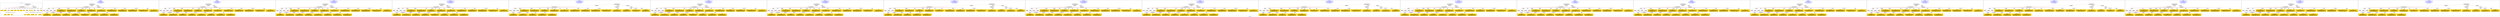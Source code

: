 digraph n0 {
fontcolor="blue"
remincross="true"
label="s06-npg.json"
subgraph cluster_0 {
label="1-correct model"
n2[style="filled",color="white",fillcolor="lightgray",label="CulturalHeritageObject1"];
n3[shape="plaintext",style="filled",fillcolor="gold",label="Copyright"];
n4[shape="plaintext",style="filled",fillcolor="gold",label="DateOfWork"];
n5[style="filled",color="white",fillcolor="lightgray",label="Person1"];
n6[shape="plaintext",style="filled",fillcolor="gold",label="Description"];
n7[shape="plaintext",style="filled",fillcolor="gold",label="Dimension"];
n8[shape="plaintext",style="filled",fillcolor="gold",label="Medium"];
n9[shape="plaintext",style="filled",fillcolor="gold",label="CreditLine"];
n10[shape="plaintext",style="filled",fillcolor="gold",label="Owner"];
n11[style="filled",color="white",fillcolor="lightgray",label="Concept2"];
n12[shape="plaintext",style="filled",fillcolor="gold",label="Title"];
n13[shape="plaintext",style="filled",fillcolor="gold",label="Ref"];
n14[style="filled",color="white",fillcolor="lightgray",label="Person2"];
n15[style="filled",color="white",fillcolor="lightgray",label="Concept1"];
n16[shape="plaintext",style="filled",fillcolor="gold",label="birthDate"];
n17[shape="plaintext",style="filled",fillcolor="gold",label="deathDate"];
n18[shape="plaintext",style="filled",fillcolor="gold",label="Artist"];
n19[shape="plaintext",style="filled",fillcolor="gold",label="sitterBirthDate"];
n20[shape="plaintext",style="filled",fillcolor="gold",label="sitterDeathDate"];
n21[shape="plaintext",style="filled",fillcolor="gold",label="values"];
n22[style="filled",color="white",fillcolor="lightgray",label="EuropeanaAggregation1"];
n23[style="filled",color="white",fillcolor="lightgray",label="WebResource1"];
n24[shape="plaintext",style="filled",fillcolor="gold",label="Image"];
n25[shape="plaintext",style="filled",fillcolor="gold",label="Classification"];
n26[shape="plaintext",style="filled",fillcolor="gold",label="values"];
}
subgraph cluster_1 {
label="candidate 0\nlink coherence:1.0\nnode coherence:1.0\nconfidence:0.57967538272437\nmapping score:0.6376695720192344\ncost:23.99945\n-precision:0.92-recall:0.92"
n28[style="filled",color="white",fillcolor="lightgray",label="CulturalHeritageObject1"];
n29[style="filled",color="white",fillcolor="lightgray",label="Person1"];
n30[style="filled",color="white",fillcolor="lightgray",label="Person2"];
n31[style="filled",color="white",fillcolor="lightgray",label="Concept1"];
n32[style="filled",color="white",fillcolor="lightgray",label="Concept2"];
n33[style="filled",color="white",fillcolor="lightgray",label="EuropeanaAggregation1"];
n34[style="filled",color="white",fillcolor="lightgray",label="WebResource1"];
n35[shape="plaintext",style="filled",fillcolor="gold",label="Medium\n[CulturalHeritageObject,medium,0.818]\n[CulturalHeritageObject,description,0.066]\n[Concept,prefLabel,0.059]\n[Person,biographicalInformation,0.057]"];
n36[shape="plaintext",style="filled",fillcolor="gold",label="Owner\n[CulturalHeritageObject,rightsHolder,0.805]\n[CulturalHeritageObject,provenance,0.13]\n[Person,biographicalInformation,0.036]\n[CulturalHeritageObject,description,0.03]"];
n37[shape="plaintext",style="filled",fillcolor="gold",label="values\n[Concept,prefLabel,0.571]\n[CulturalHeritageObject,description,0.219]\n[Person,biographicalInformation,0.117]\n[CulturalHeritageObject,title,0.093]"];
n38[shape="plaintext",style="filled",fillcolor="gold",label="DateOfWork\n[CulturalHeritageObject,created,0.391]\n[Person,dateOfBirth,0.296]\n[Person,dateOfDeath,0.262]\n[CulturalHeritageObject,provenance,0.05]"];
n39[shape="plaintext",style="filled",fillcolor="gold",label="Copyright\n[CulturalHeritageObject,rights,0.899]\n[CulturalHeritageObject,provenance,0.047]\n[Person,nameOfThePerson,0.031]\n[CulturalHeritageObject,description,0.022]"];
n40[shape="plaintext",style="filled",fillcolor="gold",label="birthDate\n[Person,dateOfBirth,0.481]\n[Person,dateOfDeath,0.315]\n[CulturalHeritageObject,created,0.144]\n[CulturalHeritageObject,title,0.06]"];
n41[shape="plaintext",style="filled",fillcolor="gold",label="Title\n[Person,nameOfThePerson,0.434]\n[CulturalHeritageObject,title,0.235]\n[CulturalHeritageObject,provenance,0.18]\n[CulturalHeritageObject,description,0.152]"];
n42[shape="plaintext",style="filled",fillcolor="gold",label="Classification\n[Concept,prefLabel,0.499]\n[Person,biographicalInformation,0.263]\n[CulturalHeritageObject,description,0.148]\n[CulturalHeritageObject,title,0.09]"];
n43[shape="plaintext",style="filled",fillcolor="gold",label="Image\n[WebResource,classLink,0.878]\n[Document,classLink,0.109]\n[CulturalHeritageObject,medium,0.01]\n[CulturalHeritageObject,description,0.003]"];
n44[shape="plaintext",style="filled",fillcolor="gold",label="Dimension\n[CulturalHeritageObject,extent,0.706]\n[CulturalHeritageObject,accessionNumber,0.122]\n[CulturalHeritageObject,description,0.087]\n[CulturalHeritageObject,medium,0.084]"];
n45[shape="plaintext",style="filled",fillcolor="gold",label="Artist\n[Person,nameOfThePerson,0.601]\n[Document,classLink,0.148]\n[CulturalHeritageObject,provenance,0.144]\n[CulturalHeritageObject,description,0.107]"];
n46[shape="plaintext",style="filled",fillcolor="gold",label="sitterBirthDate\n[Person,dateOfBirth,0.49]\n[Person,dateOfDeath,0.346]\n[CulturalHeritageObject,created,0.111]\n[CulturalHeritageObject,title,0.053]"];
n47[shape="plaintext",style="filled",fillcolor="gold",label="values\n[Person,nameOfThePerson,0.537]\n[CulturalHeritageObject,provenance,0.165]\n[CulturalHeritageObject,title,0.163]\n[Document,classLink,0.134]"];
n48[shape="plaintext",style="filled",fillcolor="gold",label="Description\n[Person,biographicalInformation,0.411]\n[CulturalHeritageObject,description,0.368]\n[CulturalHeritageObject,title,0.151]\n[CulturalHeritageObject,provenance,0.071]"];
n49[shape="plaintext",style="filled",fillcolor="gold",label="CreditLine\n[CulturalHeritageObject,rightsHolder,0.567]\n[CulturalHeritageObject,provenance,0.293]\n[Person,biographicalInformation,0.07]\n[CulturalHeritageObject,description,0.07]"];
n50[shape="plaintext",style="filled",fillcolor="gold",label="Ref\n[CulturalHeritageObject,accessionNumber,0.989]\n[CulturalHeritageObject,extent,0.004]\n[CulturalHeritageObject,provenance,0.003]\n[WebResource,classLink,0.003]"];
n51[shape="plaintext",style="filled",fillcolor="gold",label="deathDate\n[Person,dateOfDeath,0.437]\n[Person,dateOfBirth,0.319]\n[CulturalHeritageObject,created,0.178]\n[CulturalHeritageObject,title,0.066]"];
n52[shape="plaintext",style="filled",fillcolor="gold",label="sitterDeathDate\n[Person,dateOfDeath,0.436]\n[Person,dateOfBirth,0.373]\n[CulturalHeritageObject,created,0.135]\n[CulturalHeritageObject,title,0.056]"];
}
subgraph cluster_2 {
label="candidate 1\nlink coherence:1.0\nnode coherence:1.0\nconfidence:0.569902239171993\nmapping score:0.6344118575017754\ncost:23.99945\n-precision:0.79-recall:0.79"
n54[style="filled",color="white",fillcolor="lightgray",label="CulturalHeritageObject1"];
n55[style="filled",color="white",fillcolor="lightgray",label="Person1"];
n56[style="filled",color="white",fillcolor="lightgray",label="Person2"];
n57[style="filled",color="white",fillcolor="lightgray",label="Concept1"];
n58[style="filled",color="white",fillcolor="lightgray",label="Concept2"];
n59[style="filled",color="white",fillcolor="lightgray",label="EuropeanaAggregation1"];
n60[style="filled",color="white",fillcolor="lightgray",label="WebResource1"];
n61[shape="plaintext",style="filled",fillcolor="gold",label="Medium\n[CulturalHeritageObject,medium,0.818]\n[CulturalHeritageObject,description,0.066]\n[Concept,prefLabel,0.059]\n[Person,biographicalInformation,0.057]"];
n62[shape="plaintext",style="filled",fillcolor="gold",label="Owner\n[CulturalHeritageObject,rightsHolder,0.805]\n[CulturalHeritageObject,provenance,0.13]\n[Person,biographicalInformation,0.036]\n[CulturalHeritageObject,description,0.03]"];
n63[shape="plaintext",style="filled",fillcolor="gold",label="values\n[Concept,prefLabel,0.571]\n[CulturalHeritageObject,description,0.219]\n[Person,biographicalInformation,0.117]\n[CulturalHeritageObject,title,0.093]"];
n64[shape="plaintext",style="filled",fillcolor="gold",label="DateOfWork\n[CulturalHeritageObject,created,0.391]\n[Person,dateOfBirth,0.296]\n[Person,dateOfDeath,0.262]\n[CulturalHeritageObject,provenance,0.05]"];
n65[shape="plaintext",style="filled",fillcolor="gold",label="Copyright\n[CulturalHeritageObject,rights,0.899]\n[CulturalHeritageObject,provenance,0.047]\n[Person,nameOfThePerson,0.031]\n[CulturalHeritageObject,description,0.022]"];
n66[shape="plaintext",style="filled",fillcolor="gold",label="birthDate\n[Person,dateOfBirth,0.481]\n[Person,dateOfDeath,0.315]\n[CulturalHeritageObject,created,0.144]\n[CulturalHeritageObject,title,0.06]"];
n67[shape="plaintext",style="filled",fillcolor="gold",label="values\n[Person,nameOfThePerson,0.537]\n[CulturalHeritageObject,provenance,0.165]\n[CulturalHeritageObject,title,0.163]\n[Document,classLink,0.134]"];
n68[shape="plaintext",style="filled",fillcolor="gold",label="Classification\n[Concept,prefLabel,0.499]\n[Person,biographicalInformation,0.263]\n[CulturalHeritageObject,description,0.148]\n[CulturalHeritageObject,title,0.09]"];
n69[shape="plaintext",style="filled",fillcolor="gold",label="Image\n[WebResource,classLink,0.878]\n[Document,classLink,0.109]\n[CulturalHeritageObject,medium,0.01]\n[CulturalHeritageObject,description,0.003]"];
n70[shape="plaintext",style="filled",fillcolor="gold",label="Dimension\n[CulturalHeritageObject,extent,0.706]\n[CulturalHeritageObject,accessionNumber,0.122]\n[CulturalHeritageObject,description,0.087]\n[CulturalHeritageObject,medium,0.084]"];
n71[shape="plaintext",style="filled",fillcolor="gold",label="Title\n[Person,nameOfThePerson,0.434]\n[CulturalHeritageObject,title,0.235]\n[CulturalHeritageObject,provenance,0.18]\n[CulturalHeritageObject,description,0.152]"];
n72[shape="plaintext",style="filled",fillcolor="gold",label="sitterBirthDate\n[Person,dateOfBirth,0.49]\n[Person,dateOfDeath,0.346]\n[CulturalHeritageObject,created,0.111]\n[CulturalHeritageObject,title,0.053]"];
n73[shape="plaintext",style="filled",fillcolor="gold",label="Artist\n[Person,nameOfThePerson,0.601]\n[Document,classLink,0.148]\n[CulturalHeritageObject,provenance,0.144]\n[CulturalHeritageObject,description,0.107]"];
n74[shape="plaintext",style="filled",fillcolor="gold",label="Description\n[Person,biographicalInformation,0.411]\n[CulturalHeritageObject,description,0.368]\n[CulturalHeritageObject,title,0.151]\n[CulturalHeritageObject,provenance,0.071]"];
n75[shape="plaintext",style="filled",fillcolor="gold",label="CreditLine\n[CulturalHeritageObject,rightsHolder,0.567]\n[CulturalHeritageObject,provenance,0.293]\n[Person,biographicalInformation,0.07]\n[CulturalHeritageObject,description,0.07]"];
n76[shape="plaintext",style="filled",fillcolor="gold",label="Ref\n[CulturalHeritageObject,accessionNumber,0.989]\n[CulturalHeritageObject,extent,0.004]\n[CulturalHeritageObject,provenance,0.003]\n[WebResource,classLink,0.003]"];
n77[shape="plaintext",style="filled",fillcolor="gold",label="deathDate\n[Person,dateOfDeath,0.437]\n[Person,dateOfBirth,0.319]\n[CulturalHeritageObject,created,0.178]\n[CulturalHeritageObject,title,0.066]"];
n78[shape="plaintext",style="filled",fillcolor="gold",label="sitterDeathDate\n[Person,dateOfDeath,0.436]\n[Person,dateOfBirth,0.373]\n[CulturalHeritageObject,created,0.135]\n[CulturalHeritageObject,title,0.056]"];
}
subgraph cluster_3 {
label="candidate 10\nlink coherence:0.9583333333333334\nnode coherence:1.0\nconfidence:0.569902239171993\nmapping score:0.6344118575017754\ncost:123.009602\n-precision:0.79-recall:0.79"
n80[style="filled",color="white",fillcolor="lightgray",label="CulturalHeritageObject1"];
n81[style="filled",color="white",fillcolor="lightgray",label="Person1"];
n82[style="filled",color="white",fillcolor="lightgray",label="Person2"];
n83[style="filled",color="white",fillcolor="lightgray",label="Concept1"];
n84[style="filled",color="white",fillcolor="lightgray",label="Concept2"];
n85[style="filled",color="white",fillcolor="lightgray",label="EuropeanaAggregation1"];
n86[style="filled",color="white",fillcolor="lightgray",label="WebResource1"];
n87[shape="plaintext",style="filled",fillcolor="gold",label="Medium\n[CulturalHeritageObject,medium,0.818]\n[CulturalHeritageObject,description,0.066]\n[Concept,prefLabel,0.059]\n[Person,biographicalInformation,0.057]"];
n88[shape="plaintext",style="filled",fillcolor="gold",label="Owner\n[CulturalHeritageObject,rightsHolder,0.805]\n[CulturalHeritageObject,provenance,0.13]\n[Person,biographicalInformation,0.036]\n[CulturalHeritageObject,description,0.03]"];
n89[shape="plaintext",style="filled",fillcolor="gold",label="values\n[Concept,prefLabel,0.571]\n[CulturalHeritageObject,description,0.219]\n[Person,biographicalInformation,0.117]\n[CulturalHeritageObject,title,0.093]"];
n90[shape="plaintext",style="filled",fillcolor="gold",label="DateOfWork\n[CulturalHeritageObject,created,0.391]\n[Person,dateOfBirth,0.296]\n[Person,dateOfDeath,0.262]\n[CulturalHeritageObject,provenance,0.05]"];
n91[shape="plaintext",style="filled",fillcolor="gold",label="Copyright\n[CulturalHeritageObject,rights,0.899]\n[CulturalHeritageObject,provenance,0.047]\n[Person,nameOfThePerson,0.031]\n[CulturalHeritageObject,description,0.022]"];
n92[shape="plaintext",style="filled",fillcolor="gold",label="birthDate\n[Person,dateOfBirth,0.481]\n[Person,dateOfDeath,0.315]\n[CulturalHeritageObject,created,0.144]\n[CulturalHeritageObject,title,0.06]"];
n93[shape="plaintext",style="filled",fillcolor="gold",label="values\n[Person,nameOfThePerson,0.537]\n[CulturalHeritageObject,provenance,0.165]\n[CulturalHeritageObject,title,0.163]\n[Document,classLink,0.134]"];
n94[shape="plaintext",style="filled",fillcolor="gold",label="Classification\n[Concept,prefLabel,0.499]\n[Person,biographicalInformation,0.263]\n[CulturalHeritageObject,description,0.148]\n[CulturalHeritageObject,title,0.09]"];
n95[shape="plaintext",style="filled",fillcolor="gold",label="Image\n[WebResource,classLink,0.878]\n[Document,classLink,0.109]\n[CulturalHeritageObject,medium,0.01]\n[CulturalHeritageObject,description,0.003]"];
n96[shape="plaintext",style="filled",fillcolor="gold",label="Dimension\n[CulturalHeritageObject,extent,0.706]\n[CulturalHeritageObject,accessionNumber,0.122]\n[CulturalHeritageObject,description,0.087]\n[CulturalHeritageObject,medium,0.084]"];
n97[shape="plaintext",style="filled",fillcolor="gold",label="Title\n[Person,nameOfThePerson,0.434]\n[CulturalHeritageObject,title,0.235]\n[CulturalHeritageObject,provenance,0.18]\n[CulturalHeritageObject,description,0.152]"];
n98[shape="plaintext",style="filled",fillcolor="gold",label="sitterBirthDate\n[Person,dateOfBirth,0.49]\n[Person,dateOfDeath,0.346]\n[CulturalHeritageObject,created,0.111]\n[CulturalHeritageObject,title,0.053]"];
n99[shape="plaintext",style="filled",fillcolor="gold",label="Artist\n[Person,nameOfThePerson,0.601]\n[Document,classLink,0.148]\n[CulturalHeritageObject,provenance,0.144]\n[CulturalHeritageObject,description,0.107]"];
n100[shape="plaintext",style="filled",fillcolor="gold",label="Description\n[Person,biographicalInformation,0.411]\n[CulturalHeritageObject,description,0.368]\n[CulturalHeritageObject,title,0.151]\n[CulturalHeritageObject,provenance,0.071]"];
n101[shape="plaintext",style="filled",fillcolor="gold",label="CreditLine\n[CulturalHeritageObject,rightsHolder,0.567]\n[CulturalHeritageObject,provenance,0.293]\n[Person,biographicalInformation,0.07]\n[CulturalHeritageObject,description,0.07]"];
n102[shape="plaintext",style="filled",fillcolor="gold",label="Ref\n[CulturalHeritageObject,accessionNumber,0.989]\n[CulturalHeritageObject,extent,0.004]\n[CulturalHeritageObject,provenance,0.003]\n[WebResource,classLink,0.003]"];
n103[shape="plaintext",style="filled",fillcolor="gold",label="deathDate\n[Person,dateOfDeath,0.437]\n[Person,dateOfBirth,0.319]\n[CulturalHeritageObject,created,0.178]\n[CulturalHeritageObject,title,0.066]"];
n104[shape="plaintext",style="filled",fillcolor="gold",label="sitterDeathDate\n[Person,dateOfDeath,0.436]\n[Person,dateOfBirth,0.373]\n[CulturalHeritageObject,created,0.135]\n[CulturalHeritageObject,title,0.056]"];
}
subgraph cluster_4 {
label="candidate 11\nlink coherence:0.9583333333333334\nnode coherence:1.0\nconfidence:0.568181496386185\nmapping score:0.6338382765731728\ncost:23.99945\n-precision:0.88-recall:0.88"
n106[style="filled",color="white",fillcolor="lightgray",label="CulturalHeritageObject1"];
n107[style="filled",color="white",fillcolor="lightgray",label="Person1"];
n108[style="filled",color="white",fillcolor="lightgray",label="Person2"];
n109[style="filled",color="white",fillcolor="lightgray",label="Concept1"];
n110[style="filled",color="white",fillcolor="lightgray",label="Concept2"];
n111[style="filled",color="white",fillcolor="lightgray",label="EuropeanaAggregation1"];
n112[style="filled",color="white",fillcolor="lightgray",label="WebResource1"];
n113[shape="plaintext",style="filled",fillcolor="gold",label="Medium\n[CulturalHeritageObject,medium,0.818]\n[CulturalHeritageObject,description,0.066]\n[Concept,prefLabel,0.059]\n[Person,biographicalInformation,0.057]"];
n114[shape="plaintext",style="filled",fillcolor="gold",label="Owner\n[CulturalHeritageObject,rightsHolder,0.805]\n[CulturalHeritageObject,provenance,0.13]\n[Person,biographicalInformation,0.036]\n[CulturalHeritageObject,description,0.03]"];
n115[shape="plaintext",style="filled",fillcolor="gold",label="values\n[Concept,prefLabel,0.571]\n[CulturalHeritageObject,description,0.219]\n[Person,biographicalInformation,0.117]\n[CulturalHeritageObject,title,0.093]"];
n116[shape="plaintext",style="filled",fillcolor="gold",label="DateOfWork\n[CulturalHeritageObject,created,0.391]\n[Person,dateOfBirth,0.296]\n[Person,dateOfDeath,0.262]\n[CulturalHeritageObject,provenance,0.05]"];
n117[shape="plaintext",style="filled",fillcolor="gold",label="Copyright\n[CulturalHeritageObject,rights,0.899]\n[CulturalHeritageObject,provenance,0.047]\n[Person,nameOfThePerson,0.031]\n[CulturalHeritageObject,description,0.022]"];
n118[shape="plaintext",style="filled",fillcolor="gold",label="birthDate\n[Person,dateOfBirth,0.481]\n[Person,dateOfDeath,0.315]\n[CulturalHeritageObject,created,0.144]\n[CulturalHeritageObject,title,0.06]"];
n119[shape="plaintext",style="filled",fillcolor="gold",label="Title\n[Person,nameOfThePerson,0.434]\n[CulturalHeritageObject,title,0.235]\n[CulturalHeritageObject,provenance,0.18]\n[CulturalHeritageObject,description,0.152]"];
n120[shape="plaintext",style="filled",fillcolor="gold",label="Classification\n[Concept,prefLabel,0.499]\n[Person,biographicalInformation,0.263]\n[CulturalHeritageObject,description,0.148]\n[CulturalHeritageObject,title,0.09]"];
n121[shape="plaintext",style="filled",fillcolor="gold",label="Image\n[WebResource,classLink,0.878]\n[Document,classLink,0.109]\n[CulturalHeritageObject,medium,0.01]\n[CulturalHeritageObject,description,0.003]"];
n122[shape="plaintext",style="filled",fillcolor="gold",label="Dimension\n[CulturalHeritageObject,extent,0.706]\n[CulturalHeritageObject,accessionNumber,0.122]\n[CulturalHeritageObject,description,0.087]\n[CulturalHeritageObject,medium,0.084]"];
n123[shape="plaintext",style="filled",fillcolor="gold",label="sitterDeathDate\n[Person,dateOfDeath,0.436]\n[Person,dateOfBirth,0.373]\n[CulturalHeritageObject,created,0.135]\n[CulturalHeritageObject,title,0.056]"];
n124[shape="plaintext",style="filled",fillcolor="gold",label="Artist\n[Person,nameOfThePerson,0.601]\n[Document,classLink,0.148]\n[CulturalHeritageObject,provenance,0.144]\n[CulturalHeritageObject,description,0.107]"];
n125[shape="plaintext",style="filled",fillcolor="gold",label="values\n[Person,nameOfThePerson,0.537]\n[CulturalHeritageObject,provenance,0.165]\n[CulturalHeritageObject,title,0.163]\n[Document,classLink,0.134]"];
n126[shape="plaintext",style="filled",fillcolor="gold",label="Description\n[Person,biographicalInformation,0.411]\n[CulturalHeritageObject,description,0.368]\n[CulturalHeritageObject,title,0.151]\n[CulturalHeritageObject,provenance,0.071]"];
n127[shape="plaintext",style="filled",fillcolor="gold",label="CreditLine\n[CulturalHeritageObject,rightsHolder,0.567]\n[CulturalHeritageObject,provenance,0.293]\n[Person,biographicalInformation,0.07]\n[CulturalHeritageObject,description,0.07]"];
n128[shape="plaintext",style="filled",fillcolor="gold",label="Ref\n[CulturalHeritageObject,accessionNumber,0.989]\n[CulturalHeritageObject,extent,0.004]\n[CulturalHeritageObject,provenance,0.003]\n[WebResource,classLink,0.003]"];
n129[shape="plaintext",style="filled",fillcolor="gold",label="deathDate\n[Person,dateOfDeath,0.437]\n[Person,dateOfBirth,0.319]\n[CulturalHeritageObject,created,0.178]\n[CulturalHeritageObject,title,0.066]"];
n130[shape="plaintext",style="filled",fillcolor="gold",label="sitterBirthDate\n[Person,dateOfBirth,0.49]\n[Person,dateOfDeath,0.346]\n[CulturalHeritageObject,created,0.111]\n[CulturalHeritageObject,title,0.053]"];
}
subgraph cluster_5 {
label="candidate 12\nlink coherence:0.9583333333333334\nnode coherence:1.0\nconfidence:0.568181496386185\nmapping score:0.6338382765731728\ncost:123.009452\n-precision:0.79-recall:0.79"
n132[style="filled",color="white",fillcolor="lightgray",label="CulturalHeritageObject1"];
n133[style="filled",color="white",fillcolor="lightgray",label="Person1"];
n134[style="filled",color="white",fillcolor="lightgray",label="Concept1"];
n135[style="filled",color="white",fillcolor="lightgray",label="Concept2"];
n136[style="filled",color="white",fillcolor="lightgray",label="EuropeanaAggregation1"];
n137[style="filled",color="white",fillcolor="lightgray",label="WebResource1"];
n138[style="filled",color="white",fillcolor="lightgray",label="Person2"];
n139[shape="plaintext",style="filled",fillcolor="gold",label="Medium\n[CulturalHeritageObject,medium,0.818]\n[CulturalHeritageObject,description,0.066]\n[Concept,prefLabel,0.059]\n[Person,biographicalInformation,0.057]"];
n140[shape="plaintext",style="filled",fillcolor="gold",label="Owner\n[CulturalHeritageObject,rightsHolder,0.805]\n[CulturalHeritageObject,provenance,0.13]\n[Person,biographicalInformation,0.036]\n[CulturalHeritageObject,description,0.03]"];
n141[shape="plaintext",style="filled",fillcolor="gold",label="values\n[Concept,prefLabel,0.571]\n[CulturalHeritageObject,description,0.219]\n[Person,biographicalInformation,0.117]\n[CulturalHeritageObject,title,0.093]"];
n142[shape="plaintext",style="filled",fillcolor="gold",label="DateOfWork\n[CulturalHeritageObject,created,0.391]\n[Person,dateOfBirth,0.296]\n[Person,dateOfDeath,0.262]\n[CulturalHeritageObject,provenance,0.05]"];
n143[shape="plaintext",style="filled",fillcolor="gold",label="Copyright\n[CulturalHeritageObject,rights,0.899]\n[CulturalHeritageObject,provenance,0.047]\n[Person,nameOfThePerson,0.031]\n[CulturalHeritageObject,description,0.022]"];
n144[shape="plaintext",style="filled",fillcolor="gold",label="birthDate\n[Person,dateOfBirth,0.481]\n[Person,dateOfDeath,0.315]\n[CulturalHeritageObject,created,0.144]\n[CulturalHeritageObject,title,0.06]"];
n145[shape="plaintext",style="filled",fillcolor="gold",label="Title\n[Person,nameOfThePerson,0.434]\n[CulturalHeritageObject,title,0.235]\n[CulturalHeritageObject,provenance,0.18]\n[CulturalHeritageObject,description,0.152]"];
n146[shape="plaintext",style="filled",fillcolor="gold",label="Classification\n[Concept,prefLabel,0.499]\n[Person,biographicalInformation,0.263]\n[CulturalHeritageObject,description,0.148]\n[CulturalHeritageObject,title,0.09]"];
n147[shape="plaintext",style="filled",fillcolor="gold",label="Image\n[WebResource,classLink,0.878]\n[Document,classLink,0.109]\n[CulturalHeritageObject,medium,0.01]\n[CulturalHeritageObject,description,0.003]"];
n148[shape="plaintext",style="filled",fillcolor="gold",label="Dimension\n[CulturalHeritageObject,extent,0.706]\n[CulturalHeritageObject,accessionNumber,0.122]\n[CulturalHeritageObject,description,0.087]\n[CulturalHeritageObject,medium,0.084]"];
n149[shape="plaintext",style="filled",fillcolor="gold",label="sitterDeathDate\n[Person,dateOfDeath,0.436]\n[Person,dateOfBirth,0.373]\n[CulturalHeritageObject,created,0.135]\n[CulturalHeritageObject,title,0.056]"];
n150[shape="plaintext",style="filled",fillcolor="gold",label="Artist\n[Person,nameOfThePerson,0.601]\n[Document,classLink,0.148]\n[CulturalHeritageObject,provenance,0.144]\n[CulturalHeritageObject,description,0.107]"];
n151[shape="plaintext",style="filled",fillcolor="gold",label="values\n[Person,nameOfThePerson,0.537]\n[CulturalHeritageObject,provenance,0.165]\n[CulturalHeritageObject,title,0.163]\n[Document,classLink,0.134]"];
n152[shape="plaintext",style="filled",fillcolor="gold",label="Description\n[Person,biographicalInformation,0.411]\n[CulturalHeritageObject,description,0.368]\n[CulturalHeritageObject,title,0.151]\n[CulturalHeritageObject,provenance,0.071]"];
n153[shape="plaintext",style="filled",fillcolor="gold",label="CreditLine\n[CulturalHeritageObject,rightsHolder,0.567]\n[CulturalHeritageObject,provenance,0.293]\n[Person,biographicalInformation,0.07]\n[CulturalHeritageObject,description,0.07]"];
n154[shape="plaintext",style="filled",fillcolor="gold",label="Ref\n[CulturalHeritageObject,accessionNumber,0.989]\n[CulturalHeritageObject,extent,0.004]\n[CulturalHeritageObject,provenance,0.003]\n[WebResource,classLink,0.003]"];
n155[shape="plaintext",style="filled",fillcolor="gold",label="deathDate\n[Person,dateOfDeath,0.437]\n[Person,dateOfBirth,0.319]\n[CulturalHeritageObject,created,0.178]\n[CulturalHeritageObject,title,0.066]"];
n156[shape="plaintext",style="filled",fillcolor="gold",label="sitterBirthDate\n[Person,dateOfBirth,0.49]\n[Person,dateOfDeath,0.346]\n[CulturalHeritageObject,created,0.111]\n[CulturalHeritageObject,title,0.053]"];
}
subgraph cluster_6 {
label="candidate 13\nlink coherence:0.9583333333333334\nnode coherence:1.0\nconfidence:0.568181496386185\nmapping score:0.6338382765731728\ncost:123.009602\n-precision:0.83-recall:0.83"
n158[style="filled",color="white",fillcolor="lightgray",label="CulturalHeritageObject1"];
n159[style="filled",color="white",fillcolor="lightgray",label="Person1"];
n160[style="filled",color="white",fillcolor="lightgray",label="Person2"];
n161[style="filled",color="white",fillcolor="lightgray",label="Concept1"];
n162[style="filled",color="white",fillcolor="lightgray",label="Concept2"];
n163[style="filled",color="white",fillcolor="lightgray",label="EuropeanaAggregation1"];
n164[style="filled",color="white",fillcolor="lightgray",label="WebResource1"];
n165[shape="plaintext",style="filled",fillcolor="gold",label="Medium\n[CulturalHeritageObject,medium,0.818]\n[CulturalHeritageObject,description,0.066]\n[Concept,prefLabel,0.059]\n[Person,biographicalInformation,0.057]"];
n166[shape="plaintext",style="filled",fillcolor="gold",label="Owner\n[CulturalHeritageObject,rightsHolder,0.805]\n[CulturalHeritageObject,provenance,0.13]\n[Person,biographicalInformation,0.036]\n[CulturalHeritageObject,description,0.03]"];
n167[shape="plaintext",style="filled",fillcolor="gold",label="values\n[Concept,prefLabel,0.571]\n[CulturalHeritageObject,description,0.219]\n[Person,biographicalInformation,0.117]\n[CulturalHeritageObject,title,0.093]"];
n168[shape="plaintext",style="filled",fillcolor="gold",label="DateOfWork\n[CulturalHeritageObject,created,0.391]\n[Person,dateOfBirth,0.296]\n[Person,dateOfDeath,0.262]\n[CulturalHeritageObject,provenance,0.05]"];
n169[shape="plaintext",style="filled",fillcolor="gold",label="Copyright\n[CulturalHeritageObject,rights,0.899]\n[CulturalHeritageObject,provenance,0.047]\n[Person,nameOfThePerson,0.031]\n[CulturalHeritageObject,description,0.022]"];
n170[shape="plaintext",style="filled",fillcolor="gold",label="birthDate\n[Person,dateOfBirth,0.481]\n[Person,dateOfDeath,0.315]\n[CulturalHeritageObject,created,0.144]\n[CulturalHeritageObject,title,0.06]"];
n171[shape="plaintext",style="filled",fillcolor="gold",label="Title\n[Person,nameOfThePerson,0.434]\n[CulturalHeritageObject,title,0.235]\n[CulturalHeritageObject,provenance,0.18]\n[CulturalHeritageObject,description,0.152]"];
n172[shape="plaintext",style="filled",fillcolor="gold",label="Classification\n[Concept,prefLabel,0.499]\n[Person,biographicalInformation,0.263]\n[CulturalHeritageObject,description,0.148]\n[CulturalHeritageObject,title,0.09]"];
n173[shape="plaintext",style="filled",fillcolor="gold",label="Image\n[WebResource,classLink,0.878]\n[Document,classLink,0.109]\n[CulturalHeritageObject,medium,0.01]\n[CulturalHeritageObject,description,0.003]"];
n174[shape="plaintext",style="filled",fillcolor="gold",label="Dimension\n[CulturalHeritageObject,extent,0.706]\n[CulturalHeritageObject,accessionNumber,0.122]\n[CulturalHeritageObject,description,0.087]\n[CulturalHeritageObject,medium,0.084]"];
n175[shape="plaintext",style="filled",fillcolor="gold",label="sitterDeathDate\n[Person,dateOfDeath,0.436]\n[Person,dateOfBirth,0.373]\n[CulturalHeritageObject,created,0.135]\n[CulturalHeritageObject,title,0.056]"];
n176[shape="plaintext",style="filled",fillcolor="gold",label="Artist\n[Person,nameOfThePerson,0.601]\n[Document,classLink,0.148]\n[CulturalHeritageObject,provenance,0.144]\n[CulturalHeritageObject,description,0.107]"];
n177[shape="plaintext",style="filled",fillcolor="gold",label="values\n[Person,nameOfThePerson,0.537]\n[CulturalHeritageObject,provenance,0.165]\n[CulturalHeritageObject,title,0.163]\n[Document,classLink,0.134]"];
n178[shape="plaintext",style="filled",fillcolor="gold",label="Description\n[Person,biographicalInformation,0.411]\n[CulturalHeritageObject,description,0.368]\n[CulturalHeritageObject,title,0.151]\n[CulturalHeritageObject,provenance,0.071]"];
n179[shape="plaintext",style="filled",fillcolor="gold",label="CreditLine\n[CulturalHeritageObject,rightsHolder,0.567]\n[CulturalHeritageObject,provenance,0.293]\n[Person,biographicalInformation,0.07]\n[CulturalHeritageObject,description,0.07]"];
n180[shape="plaintext",style="filled",fillcolor="gold",label="Ref\n[CulturalHeritageObject,accessionNumber,0.989]\n[CulturalHeritageObject,extent,0.004]\n[CulturalHeritageObject,provenance,0.003]\n[WebResource,classLink,0.003]"];
n181[shape="plaintext",style="filled",fillcolor="gold",label="deathDate\n[Person,dateOfDeath,0.437]\n[Person,dateOfBirth,0.319]\n[CulturalHeritageObject,created,0.178]\n[CulturalHeritageObject,title,0.066]"];
n182[shape="plaintext",style="filled",fillcolor="gold",label="sitterBirthDate\n[Person,dateOfBirth,0.49]\n[Person,dateOfDeath,0.346]\n[CulturalHeritageObject,created,0.111]\n[CulturalHeritageObject,title,0.053]"];
}
subgraph cluster_7 {
label="candidate 14\nlink coherence:0.9583333333333334\nnode coherence:1.0\nconfidence:0.558408352833808\nmapping score:0.6305805620557138\ncost:23.99945\n-precision:0.75-recall:0.75"
n184[style="filled",color="white",fillcolor="lightgray",label="CulturalHeritageObject1"];
n185[style="filled",color="white",fillcolor="lightgray",label="Person1"];
n186[style="filled",color="white",fillcolor="lightgray",label="Person2"];
n187[style="filled",color="white",fillcolor="lightgray",label="Concept1"];
n188[style="filled",color="white",fillcolor="lightgray",label="Concept2"];
n189[style="filled",color="white",fillcolor="lightgray",label="EuropeanaAggregation1"];
n190[style="filled",color="white",fillcolor="lightgray",label="WebResource1"];
n191[shape="plaintext",style="filled",fillcolor="gold",label="Medium\n[CulturalHeritageObject,medium,0.818]\n[CulturalHeritageObject,description,0.066]\n[Concept,prefLabel,0.059]\n[Person,biographicalInformation,0.057]"];
n192[shape="plaintext",style="filled",fillcolor="gold",label="Owner\n[CulturalHeritageObject,rightsHolder,0.805]\n[CulturalHeritageObject,provenance,0.13]\n[Person,biographicalInformation,0.036]\n[CulturalHeritageObject,description,0.03]"];
n193[shape="plaintext",style="filled",fillcolor="gold",label="values\n[Concept,prefLabel,0.571]\n[CulturalHeritageObject,description,0.219]\n[Person,biographicalInformation,0.117]\n[CulturalHeritageObject,title,0.093]"];
n194[shape="plaintext",style="filled",fillcolor="gold",label="DateOfWork\n[CulturalHeritageObject,created,0.391]\n[Person,dateOfBirth,0.296]\n[Person,dateOfDeath,0.262]\n[CulturalHeritageObject,provenance,0.05]"];
n195[shape="plaintext",style="filled",fillcolor="gold",label="Copyright\n[CulturalHeritageObject,rights,0.899]\n[CulturalHeritageObject,provenance,0.047]\n[Person,nameOfThePerson,0.031]\n[CulturalHeritageObject,description,0.022]"];
n196[shape="plaintext",style="filled",fillcolor="gold",label="birthDate\n[Person,dateOfBirth,0.481]\n[Person,dateOfDeath,0.315]\n[CulturalHeritageObject,created,0.144]\n[CulturalHeritageObject,title,0.06]"];
n197[shape="plaintext",style="filled",fillcolor="gold",label="values\n[Person,nameOfThePerson,0.537]\n[CulturalHeritageObject,provenance,0.165]\n[CulturalHeritageObject,title,0.163]\n[Document,classLink,0.134]"];
n198[shape="plaintext",style="filled",fillcolor="gold",label="Classification\n[Concept,prefLabel,0.499]\n[Person,biographicalInformation,0.263]\n[CulturalHeritageObject,description,0.148]\n[CulturalHeritageObject,title,0.09]"];
n199[shape="plaintext",style="filled",fillcolor="gold",label="Image\n[WebResource,classLink,0.878]\n[Document,classLink,0.109]\n[CulturalHeritageObject,medium,0.01]\n[CulturalHeritageObject,description,0.003]"];
n200[shape="plaintext",style="filled",fillcolor="gold",label="Dimension\n[CulturalHeritageObject,extent,0.706]\n[CulturalHeritageObject,accessionNumber,0.122]\n[CulturalHeritageObject,description,0.087]\n[CulturalHeritageObject,medium,0.084]"];
n201[shape="plaintext",style="filled",fillcolor="gold",label="sitterDeathDate\n[Person,dateOfDeath,0.436]\n[Person,dateOfBirth,0.373]\n[CulturalHeritageObject,created,0.135]\n[CulturalHeritageObject,title,0.056]"];
n202[shape="plaintext",style="filled",fillcolor="gold",label="Title\n[Person,nameOfThePerson,0.434]\n[CulturalHeritageObject,title,0.235]\n[CulturalHeritageObject,provenance,0.18]\n[CulturalHeritageObject,description,0.152]"];
n203[shape="plaintext",style="filled",fillcolor="gold",label="Artist\n[Person,nameOfThePerson,0.601]\n[Document,classLink,0.148]\n[CulturalHeritageObject,provenance,0.144]\n[CulturalHeritageObject,description,0.107]"];
n204[shape="plaintext",style="filled",fillcolor="gold",label="Description\n[Person,biographicalInformation,0.411]\n[CulturalHeritageObject,description,0.368]\n[CulturalHeritageObject,title,0.151]\n[CulturalHeritageObject,provenance,0.071]"];
n205[shape="plaintext",style="filled",fillcolor="gold",label="CreditLine\n[CulturalHeritageObject,rightsHolder,0.567]\n[CulturalHeritageObject,provenance,0.293]\n[Person,biographicalInformation,0.07]\n[CulturalHeritageObject,description,0.07]"];
n206[shape="plaintext",style="filled",fillcolor="gold",label="Ref\n[CulturalHeritageObject,accessionNumber,0.989]\n[CulturalHeritageObject,extent,0.004]\n[CulturalHeritageObject,provenance,0.003]\n[WebResource,classLink,0.003]"];
n207[shape="plaintext",style="filled",fillcolor="gold",label="deathDate\n[Person,dateOfDeath,0.437]\n[Person,dateOfBirth,0.319]\n[CulturalHeritageObject,created,0.178]\n[CulturalHeritageObject,title,0.066]"];
n208[shape="plaintext",style="filled",fillcolor="gold",label="sitterBirthDate\n[Person,dateOfBirth,0.49]\n[Person,dateOfDeath,0.346]\n[CulturalHeritageObject,created,0.111]\n[CulturalHeritageObject,title,0.053]"];
}
subgraph cluster_8 {
label="candidate 15\nlink coherence:0.9583333333333334\nnode coherence:1.0\nconfidence:0.558408352833808\nmapping score:0.6305805620557138\ncost:123.009452\n-precision:0.67-recall:0.67"
n210[style="filled",color="white",fillcolor="lightgray",label="CulturalHeritageObject1"];
n211[style="filled",color="white",fillcolor="lightgray",label="Person1"];
n212[style="filled",color="white",fillcolor="lightgray",label="Concept1"];
n213[style="filled",color="white",fillcolor="lightgray",label="Concept2"];
n214[style="filled",color="white",fillcolor="lightgray",label="EuropeanaAggregation1"];
n215[style="filled",color="white",fillcolor="lightgray",label="WebResource1"];
n216[style="filled",color="white",fillcolor="lightgray",label="Person2"];
n217[shape="plaintext",style="filled",fillcolor="gold",label="Medium\n[CulturalHeritageObject,medium,0.818]\n[CulturalHeritageObject,description,0.066]\n[Concept,prefLabel,0.059]\n[Person,biographicalInformation,0.057]"];
n218[shape="plaintext",style="filled",fillcolor="gold",label="Owner\n[CulturalHeritageObject,rightsHolder,0.805]\n[CulturalHeritageObject,provenance,0.13]\n[Person,biographicalInformation,0.036]\n[CulturalHeritageObject,description,0.03]"];
n219[shape="plaintext",style="filled",fillcolor="gold",label="values\n[Concept,prefLabel,0.571]\n[CulturalHeritageObject,description,0.219]\n[Person,biographicalInformation,0.117]\n[CulturalHeritageObject,title,0.093]"];
n220[shape="plaintext",style="filled",fillcolor="gold",label="DateOfWork\n[CulturalHeritageObject,created,0.391]\n[Person,dateOfBirth,0.296]\n[Person,dateOfDeath,0.262]\n[CulturalHeritageObject,provenance,0.05]"];
n221[shape="plaintext",style="filled",fillcolor="gold",label="Copyright\n[CulturalHeritageObject,rights,0.899]\n[CulturalHeritageObject,provenance,0.047]\n[Person,nameOfThePerson,0.031]\n[CulturalHeritageObject,description,0.022]"];
n222[shape="plaintext",style="filled",fillcolor="gold",label="birthDate\n[Person,dateOfBirth,0.481]\n[Person,dateOfDeath,0.315]\n[CulturalHeritageObject,created,0.144]\n[CulturalHeritageObject,title,0.06]"];
n223[shape="plaintext",style="filled",fillcolor="gold",label="values\n[Person,nameOfThePerson,0.537]\n[CulturalHeritageObject,provenance,0.165]\n[CulturalHeritageObject,title,0.163]\n[Document,classLink,0.134]"];
n224[shape="plaintext",style="filled",fillcolor="gold",label="Classification\n[Concept,prefLabel,0.499]\n[Person,biographicalInformation,0.263]\n[CulturalHeritageObject,description,0.148]\n[CulturalHeritageObject,title,0.09]"];
n225[shape="plaintext",style="filled",fillcolor="gold",label="Image\n[WebResource,classLink,0.878]\n[Document,classLink,0.109]\n[CulturalHeritageObject,medium,0.01]\n[CulturalHeritageObject,description,0.003]"];
n226[shape="plaintext",style="filled",fillcolor="gold",label="Dimension\n[CulturalHeritageObject,extent,0.706]\n[CulturalHeritageObject,accessionNumber,0.122]\n[CulturalHeritageObject,description,0.087]\n[CulturalHeritageObject,medium,0.084]"];
n227[shape="plaintext",style="filled",fillcolor="gold",label="sitterDeathDate\n[Person,dateOfDeath,0.436]\n[Person,dateOfBirth,0.373]\n[CulturalHeritageObject,created,0.135]\n[CulturalHeritageObject,title,0.056]"];
n228[shape="plaintext",style="filled",fillcolor="gold",label="Title\n[Person,nameOfThePerson,0.434]\n[CulturalHeritageObject,title,0.235]\n[CulturalHeritageObject,provenance,0.18]\n[CulturalHeritageObject,description,0.152]"];
n229[shape="plaintext",style="filled",fillcolor="gold",label="Artist\n[Person,nameOfThePerson,0.601]\n[Document,classLink,0.148]\n[CulturalHeritageObject,provenance,0.144]\n[CulturalHeritageObject,description,0.107]"];
n230[shape="plaintext",style="filled",fillcolor="gold",label="Description\n[Person,biographicalInformation,0.411]\n[CulturalHeritageObject,description,0.368]\n[CulturalHeritageObject,title,0.151]\n[CulturalHeritageObject,provenance,0.071]"];
n231[shape="plaintext",style="filled",fillcolor="gold",label="CreditLine\n[CulturalHeritageObject,rightsHolder,0.567]\n[CulturalHeritageObject,provenance,0.293]\n[Person,biographicalInformation,0.07]\n[CulturalHeritageObject,description,0.07]"];
n232[shape="plaintext",style="filled",fillcolor="gold",label="Ref\n[CulturalHeritageObject,accessionNumber,0.989]\n[CulturalHeritageObject,extent,0.004]\n[CulturalHeritageObject,provenance,0.003]\n[WebResource,classLink,0.003]"];
n233[shape="plaintext",style="filled",fillcolor="gold",label="deathDate\n[Person,dateOfDeath,0.437]\n[Person,dateOfBirth,0.319]\n[CulturalHeritageObject,created,0.178]\n[CulturalHeritageObject,title,0.066]"];
n234[shape="plaintext",style="filled",fillcolor="gold",label="sitterBirthDate\n[Person,dateOfBirth,0.49]\n[Person,dateOfDeath,0.346]\n[CulturalHeritageObject,created,0.111]\n[CulturalHeritageObject,title,0.053]"];
}
subgraph cluster_9 {
label="candidate 16\nlink coherence:0.9583333333333334\nnode coherence:1.0\nconfidence:0.558408352833808\nmapping score:0.6305805620557138\ncost:123.009602\n-precision:0.71-recall:0.71"
n236[style="filled",color="white",fillcolor="lightgray",label="CulturalHeritageObject1"];
n237[style="filled",color="white",fillcolor="lightgray",label="Person1"];
n238[style="filled",color="white",fillcolor="lightgray",label="Person2"];
n239[style="filled",color="white",fillcolor="lightgray",label="Concept1"];
n240[style="filled",color="white",fillcolor="lightgray",label="Concept2"];
n241[style="filled",color="white",fillcolor="lightgray",label="EuropeanaAggregation1"];
n242[style="filled",color="white",fillcolor="lightgray",label="WebResource1"];
n243[shape="plaintext",style="filled",fillcolor="gold",label="Medium\n[CulturalHeritageObject,medium,0.818]\n[CulturalHeritageObject,description,0.066]\n[Concept,prefLabel,0.059]\n[Person,biographicalInformation,0.057]"];
n244[shape="plaintext",style="filled",fillcolor="gold",label="Owner\n[CulturalHeritageObject,rightsHolder,0.805]\n[CulturalHeritageObject,provenance,0.13]\n[Person,biographicalInformation,0.036]\n[CulturalHeritageObject,description,0.03]"];
n245[shape="plaintext",style="filled",fillcolor="gold",label="values\n[Concept,prefLabel,0.571]\n[CulturalHeritageObject,description,0.219]\n[Person,biographicalInformation,0.117]\n[CulturalHeritageObject,title,0.093]"];
n246[shape="plaintext",style="filled",fillcolor="gold",label="DateOfWork\n[CulturalHeritageObject,created,0.391]\n[Person,dateOfBirth,0.296]\n[Person,dateOfDeath,0.262]\n[CulturalHeritageObject,provenance,0.05]"];
n247[shape="plaintext",style="filled",fillcolor="gold",label="Copyright\n[CulturalHeritageObject,rights,0.899]\n[CulturalHeritageObject,provenance,0.047]\n[Person,nameOfThePerson,0.031]\n[CulturalHeritageObject,description,0.022]"];
n248[shape="plaintext",style="filled",fillcolor="gold",label="birthDate\n[Person,dateOfBirth,0.481]\n[Person,dateOfDeath,0.315]\n[CulturalHeritageObject,created,0.144]\n[CulturalHeritageObject,title,0.06]"];
n249[shape="plaintext",style="filled",fillcolor="gold",label="values\n[Person,nameOfThePerson,0.537]\n[CulturalHeritageObject,provenance,0.165]\n[CulturalHeritageObject,title,0.163]\n[Document,classLink,0.134]"];
n250[shape="plaintext",style="filled",fillcolor="gold",label="Classification\n[Concept,prefLabel,0.499]\n[Person,biographicalInformation,0.263]\n[CulturalHeritageObject,description,0.148]\n[CulturalHeritageObject,title,0.09]"];
n251[shape="plaintext",style="filled",fillcolor="gold",label="Image\n[WebResource,classLink,0.878]\n[Document,classLink,0.109]\n[CulturalHeritageObject,medium,0.01]\n[CulturalHeritageObject,description,0.003]"];
n252[shape="plaintext",style="filled",fillcolor="gold",label="Dimension\n[CulturalHeritageObject,extent,0.706]\n[CulturalHeritageObject,accessionNumber,0.122]\n[CulturalHeritageObject,description,0.087]\n[CulturalHeritageObject,medium,0.084]"];
n253[shape="plaintext",style="filled",fillcolor="gold",label="sitterDeathDate\n[Person,dateOfDeath,0.436]\n[Person,dateOfBirth,0.373]\n[CulturalHeritageObject,created,0.135]\n[CulturalHeritageObject,title,0.056]"];
n254[shape="plaintext",style="filled",fillcolor="gold",label="Title\n[Person,nameOfThePerson,0.434]\n[CulturalHeritageObject,title,0.235]\n[CulturalHeritageObject,provenance,0.18]\n[CulturalHeritageObject,description,0.152]"];
n255[shape="plaintext",style="filled",fillcolor="gold",label="Artist\n[Person,nameOfThePerson,0.601]\n[Document,classLink,0.148]\n[CulturalHeritageObject,provenance,0.144]\n[CulturalHeritageObject,description,0.107]"];
n256[shape="plaintext",style="filled",fillcolor="gold",label="Description\n[Person,biographicalInformation,0.411]\n[CulturalHeritageObject,description,0.368]\n[CulturalHeritageObject,title,0.151]\n[CulturalHeritageObject,provenance,0.071]"];
n257[shape="plaintext",style="filled",fillcolor="gold",label="CreditLine\n[CulturalHeritageObject,rightsHolder,0.567]\n[CulturalHeritageObject,provenance,0.293]\n[Person,biographicalInformation,0.07]\n[CulturalHeritageObject,description,0.07]"];
n258[shape="plaintext",style="filled",fillcolor="gold",label="Ref\n[CulturalHeritageObject,accessionNumber,0.989]\n[CulturalHeritageObject,extent,0.004]\n[CulturalHeritageObject,provenance,0.003]\n[WebResource,classLink,0.003]"];
n259[shape="plaintext",style="filled",fillcolor="gold",label="deathDate\n[Person,dateOfDeath,0.437]\n[Person,dateOfBirth,0.319]\n[CulturalHeritageObject,created,0.178]\n[CulturalHeritageObject,title,0.066]"];
n260[shape="plaintext",style="filled",fillcolor="gold",label="sitterBirthDate\n[Person,dateOfBirth,0.49]\n[Person,dateOfDeath,0.346]\n[CulturalHeritageObject,created,0.111]\n[CulturalHeritageObject,title,0.053]"];
}
subgraph cluster_10 {
label="candidate 17\nlink coherence:0.9583333333333334\nnode coherence:1.0\nconfidence:0.5541068022341653\nmapping score:0.6291467118558328\ncost:23.99945\n-precision:0.75-recall:0.75"
n262[style="filled",color="white",fillcolor="lightgray",label="CulturalHeritageObject1"];
n263[style="filled",color="white",fillcolor="lightgray",label="Person1"];
n264[style="filled",color="white",fillcolor="lightgray",label="Person2"];
n265[style="filled",color="white",fillcolor="lightgray",label="Concept1"];
n266[style="filled",color="white",fillcolor="lightgray",label="Concept2"];
n267[style="filled",color="white",fillcolor="lightgray",label="EuropeanaAggregation1"];
n268[style="filled",color="white",fillcolor="lightgray",label="WebResource1"];
n269[shape="plaintext",style="filled",fillcolor="gold",label="Medium\n[CulturalHeritageObject,medium,0.818]\n[CulturalHeritageObject,description,0.066]\n[Concept,prefLabel,0.059]\n[Person,biographicalInformation,0.057]"];
n270[shape="plaintext",style="filled",fillcolor="gold",label="Owner\n[CulturalHeritageObject,rightsHolder,0.805]\n[CulturalHeritageObject,provenance,0.13]\n[Person,biographicalInformation,0.036]\n[CulturalHeritageObject,description,0.03]"];
n271[shape="plaintext",style="filled",fillcolor="gold",label="values\n[Concept,prefLabel,0.571]\n[CulturalHeritageObject,description,0.219]\n[Person,biographicalInformation,0.117]\n[CulturalHeritageObject,title,0.093]"];
n272[shape="plaintext",style="filled",fillcolor="gold",label="DateOfWork\n[CulturalHeritageObject,created,0.391]\n[Person,dateOfBirth,0.296]\n[Person,dateOfDeath,0.262]\n[CulturalHeritageObject,provenance,0.05]"];
n273[shape="plaintext",style="filled",fillcolor="gold",label="Copyright\n[CulturalHeritageObject,rights,0.899]\n[CulturalHeritageObject,provenance,0.047]\n[Person,nameOfThePerson,0.031]\n[CulturalHeritageObject,description,0.022]"];
n274[shape="plaintext",style="filled",fillcolor="gold",label="deathDate\n[Person,dateOfDeath,0.437]\n[Person,dateOfBirth,0.319]\n[CulturalHeritageObject,created,0.178]\n[CulturalHeritageObject,title,0.066]"];
n275[shape="plaintext",style="filled",fillcolor="gold",label="values\n[Person,nameOfThePerson,0.537]\n[CulturalHeritageObject,provenance,0.165]\n[CulturalHeritageObject,title,0.163]\n[Document,classLink,0.134]"];
n276[shape="plaintext",style="filled",fillcolor="gold",label="Classification\n[Concept,prefLabel,0.499]\n[Person,biographicalInformation,0.263]\n[CulturalHeritageObject,description,0.148]\n[CulturalHeritageObject,title,0.09]"];
n277[shape="plaintext",style="filled",fillcolor="gold",label="Image\n[WebResource,classLink,0.878]\n[Document,classLink,0.109]\n[CulturalHeritageObject,medium,0.01]\n[CulturalHeritageObject,description,0.003]"];
n278[shape="plaintext",style="filled",fillcolor="gold",label="Dimension\n[CulturalHeritageObject,extent,0.706]\n[CulturalHeritageObject,accessionNumber,0.122]\n[CulturalHeritageObject,description,0.087]\n[CulturalHeritageObject,medium,0.084]"];
n279[shape="plaintext",style="filled",fillcolor="gold",label="Title\n[Person,nameOfThePerson,0.434]\n[CulturalHeritageObject,title,0.235]\n[CulturalHeritageObject,provenance,0.18]\n[CulturalHeritageObject,description,0.152]"];
n280[shape="plaintext",style="filled",fillcolor="gold",label="sitterBirthDate\n[Person,dateOfBirth,0.49]\n[Person,dateOfDeath,0.346]\n[CulturalHeritageObject,created,0.111]\n[CulturalHeritageObject,title,0.053]"];
n281[shape="plaintext",style="filled",fillcolor="gold",label="Artist\n[Person,nameOfThePerson,0.601]\n[Document,classLink,0.148]\n[CulturalHeritageObject,provenance,0.144]\n[CulturalHeritageObject,description,0.107]"];
n282[shape="plaintext",style="filled",fillcolor="gold",label="Description\n[Person,biographicalInformation,0.411]\n[CulturalHeritageObject,description,0.368]\n[CulturalHeritageObject,title,0.151]\n[CulturalHeritageObject,provenance,0.071]"];
n283[shape="plaintext",style="filled",fillcolor="gold",label="CreditLine\n[CulturalHeritageObject,rightsHolder,0.567]\n[CulturalHeritageObject,provenance,0.293]\n[Person,biographicalInformation,0.07]\n[CulturalHeritageObject,description,0.07]"];
n284[shape="plaintext",style="filled",fillcolor="gold",label="Ref\n[CulturalHeritageObject,accessionNumber,0.989]\n[CulturalHeritageObject,extent,0.004]\n[CulturalHeritageObject,provenance,0.003]\n[WebResource,classLink,0.003]"];
n285[shape="plaintext",style="filled",fillcolor="gold",label="birthDate\n[Person,dateOfBirth,0.481]\n[Person,dateOfDeath,0.315]\n[CulturalHeritageObject,created,0.144]\n[CulturalHeritageObject,title,0.06]"];
n286[shape="plaintext",style="filled",fillcolor="gold",label="sitterDeathDate\n[Person,dateOfDeath,0.436]\n[Person,dateOfBirth,0.373]\n[CulturalHeritageObject,created,0.135]\n[CulturalHeritageObject,title,0.056]"];
}
subgraph cluster_11 {
label="candidate 18\nlink coherence:0.9583333333333334\nnode coherence:1.0\nconfidence:0.5541068022341653\nmapping score:0.6291467118558328\ncost:123.009452\n-precision:0.67-recall:0.67"
n288[style="filled",color="white",fillcolor="lightgray",label="CulturalHeritageObject1"];
n289[style="filled",color="white",fillcolor="lightgray",label="Person1"];
n290[style="filled",color="white",fillcolor="lightgray",label="Concept1"];
n291[style="filled",color="white",fillcolor="lightgray",label="Concept2"];
n292[style="filled",color="white",fillcolor="lightgray",label="EuropeanaAggregation1"];
n293[style="filled",color="white",fillcolor="lightgray",label="WebResource1"];
n294[style="filled",color="white",fillcolor="lightgray",label="Person2"];
n295[shape="plaintext",style="filled",fillcolor="gold",label="Medium\n[CulturalHeritageObject,medium,0.818]\n[CulturalHeritageObject,description,0.066]\n[Concept,prefLabel,0.059]\n[Person,biographicalInformation,0.057]"];
n296[shape="plaintext",style="filled",fillcolor="gold",label="Owner\n[CulturalHeritageObject,rightsHolder,0.805]\n[CulturalHeritageObject,provenance,0.13]\n[Person,biographicalInformation,0.036]\n[CulturalHeritageObject,description,0.03]"];
n297[shape="plaintext",style="filled",fillcolor="gold",label="values\n[Concept,prefLabel,0.571]\n[CulturalHeritageObject,description,0.219]\n[Person,biographicalInformation,0.117]\n[CulturalHeritageObject,title,0.093]"];
n298[shape="plaintext",style="filled",fillcolor="gold",label="DateOfWork\n[CulturalHeritageObject,created,0.391]\n[Person,dateOfBirth,0.296]\n[Person,dateOfDeath,0.262]\n[CulturalHeritageObject,provenance,0.05]"];
n299[shape="plaintext",style="filled",fillcolor="gold",label="Copyright\n[CulturalHeritageObject,rights,0.899]\n[CulturalHeritageObject,provenance,0.047]\n[Person,nameOfThePerson,0.031]\n[CulturalHeritageObject,description,0.022]"];
n300[shape="plaintext",style="filled",fillcolor="gold",label="deathDate\n[Person,dateOfDeath,0.437]\n[Person,dateOfBirth,0.319]\n[CulturalHeritageObject,created,0.178]\n[CulturalHeritageObject,title,0.066]"];
n301[shape="plaintext",style="filled",fillcolor="gold",label="values\n[Person,nameOfThePerson,0.537]\n[CulturalHeritageObject,provenance,0.165]\n[CulturalHeritageObject,title,0.163]\n[Document,classLink,0.134]"];
n302[shape="plaintext",style="filled",fillcolor="gold",label="Classification\n[Concept,prefLabel,0.499]\n[Person,biographicalInformation,0.263]\n[CulturalHeritageObject,description,0.148]\n[CulturalHeritageObject,title,0.09]"];
n303[shape="plaintext",style="filled",fillcolor="gold",label="Image\n[WebResource,classLink,0.878]\n[Document,classLink,0.109]\n[CulturalHeritageObject,medium,0.01]\n[CulturalHeritageObject,description,0.003]"];
n304[shape="plaintext",style="filled",fillcolor="gold",label="Dimension\n[CulturalHeritageObject,extent,0.706]\n[CulturalHeritageObject,accessionNumber,0.122]\n[CulturalHeritageObject,description,0.087]\n[CulturalHeritageObject,medium,0.084]"];
n305[shape="plaintext",style="filled",fillcolor="gold",label="Title\n[Person,nameOfThePerson,0.434]\n[CulturalHeritageObject,title,0.235]\n[CulturalHeritageObject,provenance,0.18]\n[CulturalHeritageObject,description,0.152]"];
n306[shape="plaintext",style="filled",fillcolor="gold",label="sitterBirthDate\n[Person,dateOfBirth,0.49]\n[Person,dateOfDeath,0.346]\n[CulturalHeritageObject,created,0.111]\n[CulturalHeritageObject,title,0.053]"];
n307[shape="plaintext",style="filled",fillcolor="gold",label="Artist\n[Person,nameOfThePerson,0.601]\n[Document,classLink,0.148]\n[CulturalHeritageObject,provenance,0.144]\n[CulturalHeritageObject,description,0.107]"];
n308[shape="plaintext",style="filled",fillcolor="gold",label="Description\n[Person,biographicalInformation,0.411]\n[CulturalHeritageObject,description,0.368]\n[CulturalHeritageObject,title,0.151]\n[CulturalHeritageObject,provenance,0.071]"];
n309[shape="plaintext",style="filled",fillcolor="gold",label="CreditLine\n[CulturalHeritageObject,rightsHolder,0.567]\n[CulturalHeritageObject,provenance,0.293]\n[Person,biographicalInformation,0.07]\n[CulturalHeritageObject,description,0.07]"];
n310[shape="plaintext",style="filled",fillcolor="gold",label="Ref\n[CulturalHeritageObject,accessionNumber,0.989]\n[CulturalHeritageObject,extent,0.004]\n[CulturalHeritageObject,provenance,0.003]\n[WebResource,classLink,0.003]"];
n311[shape="plaintext",style="filled",fillcolor="gold",label="birthDate\n[Person,dateOfBirth,0.481]\n[Person,dateOfDeath,0.315]\n[CulturalHeritageObject,created,0.144]\n[CulturalHeritageObject,title,0.06]"];
n312[shape="plaintext",style="filled",fillcolor="gold",label="sitterDeathDate\n[Person,dateOfDeath,0.436]\n[Person,dateOfBirth,0.373]\n[CulturalHeritageObject,created,0.135]\n[CulturalHeritageObject,title,0.056]"];
}
subgraph cluster_12 {
label="candidate 19\nlink coherence:0.9583333333333334\nnode coherence:1.0\nconfidence:0.5541068022341653\nmapping score:0.6291467118558328\ncost:123.009602\n-precision:0.71-recall:0.71"
n314[style="filled",color="white",fillcolor="lightgray",label="CulturalHeritageObject1"];
n315[style="filled",color="white",fillcolor="lightgray",label="Person1"];
n316[style="filled",color="white",fillcolor="lightgray",label="Person2"];
n317[style="filled",color="white",fillcolor="lightgray",label="Concept1"];
n318[style="filled",color="white",fillcolor="lightgray",label="Concept2"];
n319[style="filled",color="white",fillcolor="lightgray",label="EuropeanaAggregation1"];
n320[style="filled",color="white",fillcolor="lightgray",label="WebResource1"];
n321[shape="plaintext",style="filled",fillcolor="gold",label="Medium\n[CulturalHeritageObject,medium,0.818]\n[CulturalHeritageObject,description,0.066]\n[Concept,prefLabel,0.059]\n[Person,biographicalInformation,0.057]"];
n322[shape="plaintext",style="filled",fillcolor="gold",label="Owner\n[CulturalHeritageObject,rightsHolder,0.805]\n[CulturalHeritageObject,provenance,0.13]\n[Person,biographicalInformation,0.036]\n[CulturalHeritageObject,description,0.03]"];
n323[shape="plaintext",style="filled",fillcolor="gold",label="values\n[Concept,prefLabel,0.571]\n[CulturalHeritageObject,description,0.219]\n[Person,biographicalInformation,0.117]\n[CulturalHeritageObject,title,0.093]"];
n324[shape="plaintext",style="filled",fillcolor="gold",label="DateOfWork\n[CulturalHeritageObject,created,0.391]\n[Person,dateOfBirth,0.296]\n[Person,dateOfDeath,0.262]\n[CulturalHeritageObject,provenance,0.05]"];
n325[shape="plaintext",style="filled",fillcolor="gold",label="Copyright\n[CulturalHeritageObject,rights,0.899]\n[CulturalHeritageObject,provenance,0.047]\n[Person,nameOfThePerson,0.031]\n[CulturalHeritageObject,description,0.022]"];
n326[shape="plaintext",style="filled",fillcolor="gold",label="deathDate\n[Person,dateOfDeath,0.437]\n[Person,dateOfBirth,0.319]\n[CulturalHeritageObject,created,0.178]\n[CulturalHeritageObject,title,0.066]"];
n327[shape="plaintext",style="filled",fillcolor="gold",label="values\n[Person,nameOfThePerson,0.537]\n[CulturalHeritageObject,provenance,0.165]\n[CulturalHeritageObject,title,0.163]\n[Document,classLink,0.134]"];
n328[shape="plaintext",style="filled",fillcolor="gold",label="Classification\n[Concept,prefLabel,0.499]\n[Person,biographicalInformation,0.263]\n[CulturalHeritageObject,description,0.148]\n[CulturalHeritageObject,title,0.09]"];
n329[shape="plaintext",style="filled",fillcolor="gold",label="Image\n[WebResource,classLink,0.878]\n[Document,classLink,0.109]\n[CulturalHeritageObject,medium,0.01]\n[CulturalHeritageObject,description,0.003]"];
n330[shape="plaintext",style="filled",fillcolor="gold",label="Dimension\n[CulturalHeritageObject,extent,0.706]\n[CulturalHeritageObject,accessionNumber,0.122]\n[CulturalHeritageObject,description,0.087]\n[CulturalHeritageObject,medium,0.084]"];
n331[shape="plaintext",style="filled",fillcolor="gold",label="Title\n[Person,nameOfThePerson,0.434]\n[CulturalHeritageObject,title,0.235]\n[CulturalHeritageObject,provenance,0.18]\n[CulturalHeritageObject,description,0.152]"];
n332[shape="plaintext",style="filled",fillcolor="gold",label="sitterBirthDate\n[Person,dateOfBirth,0.49]\n[Person,dateOfDeath,0.346]\n[CulturalHeritageObject,created,0.111]\n[CulturalHeritageObject,title,0.053]"];
n333[shape="plaintext",style="filled",fillcolor="gold",label="Artist\n[Person,nameOfThePerson,0.601]\n[Document,classLink,0.148]\n[CulturalHeritageObject,provenance,0.144]\n[CulturalHeritageObject,description,0.107]"];
n334[shape="plaintext",style="filled",fillcolor="gold",label="Description\n[Person,biographicalInformation,0.411]\n[CulturalHeritageObject,description,0.368]\n[CulturalHeritageObject,title,0.151]\n[CulturalHeritageObject,provenance,0.071]"];
n335[shape="plaintext",style="filled",fillcolor="gold",label="CreditLine\n[CulturalHeritageObject,rightsHolder,0.567]\n[CulturalHeritageObject,provenance,0.293]\n[Person,biographicalInformation,0.07]\n[CulturalHeritageObject,description,0.07]"];
n336[shape="plaintext",style="filled",fillcolor="gold",label="Ref\n[CulturalHeritageObject,accessionNumber,0.989]\n[CulturalHeritageObject,extent,0.004]\n[CulturalHeritageObject,provenance,0.003]\n[WebResource,classLink,0.003]"];
n337[shape="plaintext",style="filled",fillcolor="gold",label="birthDate\n[Person,dateOfBirth,0.481]\n[Person,dateOfDeath,0.315]\n[CulturalHeritageObject,created,0.144]\n[CulturalHeritageObject,title,0.06]"];
n338[shape="plaintext",style="filled",fillcolor="gold",label="sitterDeathDate\n[Person,dateOfDeath,0.436]\n[Person,dateOfBirth,0.373]\n[CulturalHeritageObject,created,0.135]\n[CulturalHeritageObject,title,0.056]"];
}
subgraph cluster_13 {
label="candidate 2\nlink coherence:1.0\nnode coherence:1.0\nconfidence:0.568181496386185\nmapping score:0.6338382765731728\ncost:23.99945\n-precision:0.83-recall:0.83"
n340[style="filled",color="white",fillcolor="lightgray",label="CulturalHeritageObject1"];
n341[style="filled",color="white",fillcolor="lightgray",label="Person1"];
n342[style="filled",color="white",fillcolor="lightgray",label="Person2"];
n343[style="filled",color="white",fillcolor="lightgray",label="Concept1"];
n344[style="filled",color="white",fillcolor="lightgray",label="Concept2"];
n345[style="filled",color="white",fillcolor="lightgray",label="EuropeanaAggregation1"];
n346[style="filled",color="white",fillcolor="lightgray",label="WebResource1"];
n347[shape="plaintext",style="filled",fillcolor="gold",label="Medium\n[CulturalHeritageObject,medium,0.818]\n[CulturalHeritageObject,description,0.066]\n[Concept,prefLabel,0.059]\n[Person,biographicalInformation,0.057]"];
n348[shape="plaintext",style="filled",fillcolor="gold",label="Owner\n[CulturalHeritageObject,rightsHolder,0.805]\n[CulturalHeritageObject,provenance,0.13]\n[Person,biographicalInformation,0.036]\n[CulturalHeritageObject,description,0.03]"];
n349[shape="plaintext",style="filled",fillcolor="gold",label="values\n[Concept,prefLabel,0.571]\n[CulturalHeritageObject,description,0.219]\n[Person,biographicalInformation,0.117]\n[CulturalHeritageObject,title,0.093]"];
n350[shape="plaintext",style="filled",fillcolor="gold",label="DateOfWork\n[CulturalHeritageObject,created,0.391]\n[Person,dateOfBirth,0.296]\n[Person,dateOfDeath,0.262]\n[CulturalHeritageObject,provenance,0.05]"];
n351[shape="plaintext",style="filled",fillcolor="gold",label="Copyright\n[CulturalHeritageObject,rights,0.899]\n[CulturalHeritageObject,provenance,0.047]\n[Person,nameOfThePerson,0.031]\n[CulturalHeritageObject,description,0.022]"];
n352[shape="plaintext",style="filled",fillcolor="gold",label="birthDate\n[Person,dateOfBirth,0.481]\n[Person,dateOfDeath,0.315]\n[CulturalHeritageObject,created,0.144]\n[CulturalHeritageObject,title,0.06]"];
n353[shape="plaintext",style="filled",fillcolor="gold",label="Title\n[Person,nameOfThePerson,0.434]\n[CulturalHeritageObject,title,0.235]\n[CulturalHeritageObject,provenance,0.18]\n[CulturalHeritageObject,description,0.152]"];
n354[shape="plaintext",style="filled",fillcolor="gold",label="Classification\n[Concept,prefLabel,0.499]\n[Person,biographicalInformation,0.263]\n[CulturalHeritageObject,description,0.148]\n[CulturalHeritageObject,title,0.09]"];
n355[shape="plaintext",style="filled",fillcolor="gold",label="Image\n[WebResource,classLink,0.878]\n[Document,classLink,0.109]\n[CulturalHeritageObject,medium,0.01]\n[CulturalHeritageObject,description,0.003]"];
n356[shape="plaintext",style="filled",fillcolor="gold",label="Dimension\n[CulturalHeritageObject,extent,0.706]\n[CulturalHeritageObject,accessionNumber,0.122]\n[CulturalHeritageObject,description,0.087]\n[CulturalHeritageObject,medium,0.084]"];
n357[shape="plaintext",style="filled",fillcolor="gold",label="sitterDeathDate\n[Person,dateOfDeath,0.436]\n[Person,dateOfBirth,0.373]\n[CulturalHeritageObject,created,0.135]\n[CulturalHeritageObject,title,0.056]"];
n358[shape="plaintext",style="filled",fillcolor="gold",label="Artist\n[Person,nameOfThePerson,0.601]\n[Document,classLink,0.148]\n[CulturalHeritageObject,provenance,0.144]\n[CulturalHeritageObject,description,0.107]"];
n359[shape="plaintext",style="filled",fillcolor="gold",label="values\n[Person,nameOfThePerson,0.537]\n[CulturalHeritageObject,provenance,0.165]\n[CulturalHeritageObject,title,0.163]\n[Document,classLink,0.134]"];
n360[shape="plaintext",style="filled",fillcolor="gold",label="Description\n[Person,biographicalInformation,0.411]\n[CulturalHeritageObject,description,0.368]\n[CulturalHeritageObject,title,0.151]\n[CulturalHeritageObject,provenance,0.071]"];
n361[shape="plaintext",style="filled",fillcolor="gold",label="CreditLine\n[CulturalHeritageObject,rightsHolder,0.567]\n[CulturalHeritageObject,provenance,0.293]\n[Person,biographicalInformation,0.07]\n[CulturalHeritageObject,description,0.07]"];
n362[shape="plaintext",style="filled",fillcolor="gold",label="Ref\n[CulturalHeritageObject,accessionNumber,0.989]\n[CulturalHeritageObject,extent,0.004]\n[CulturalHeritageObject,provenance,0.003]\n[WebResource,classLink,0.003]"];
n363[shape="plaintext",style="filled",fillcolor="gold",label="deathDate\n[Person,dateOfDeath,0.437]\n[Person,dateOfBirth,0.319]\n[CulturalHeritageObject,created,0.178]\n[CulturalHeritageObject,title,0.066]"];
n364[shape="plaintext",style="filled",fillcolor="gold",label="sitterBirthDate\n[Person,dateOfBirth,0.49]\n[Person,dateOfDeath,0.346]\n[CulturalHeritageObject,created,0.111]\n[CulturalHeritageObject,title,0.053]"];
}
subgraph cluster_14 {
label="candidate 3\nlink coherence:1.0\nnode coherence:1.0\nconfidence:0.558408352833808\nmapping score:0.6305805620557138\ncost:23.99945\n-precision:0.71-recall:0.71"
n366[style="filled",color="white",fillcolor="lightgray",label="CulturalHeritageObject1"];
n367[style="filled",color="white",fillcolor="lightgray",label="Person1"];
n368[style="filled",color="white",fillcolor="lightgray",label="Person2"];
n369[style="filled",color="white",fillcolor="lightgray",label="Concept1"];
n370[style="filled",color="white",fillcolor="lightgray",label="Concept2"];
n371[style="filled",color="white",fillcolor="lightgray",label="EuropeanaAggregation1"];
n372[style="filled",color="white",fillcolor="lightgray",label="WebResource1"];
n373[shape="plaintext",style="filled",fillcolor="gold",label="Medium\n[CulturalHeritageObject,medium,0.818]\n[CulturalHeritageObject,description,0.066]\n[Concept,prefLabel,0.059]\n[Person,biographicalInformation,0.057]"];
n374[shape="plaintext",style="filled",fillcolor="gold",label="Owner\n[CulturalHeritageObject,rightsHolder,0.805]\n[CulturalHeritageObject,provenance,0.13]\n[Person,biographicalInformation,0.036]\n[CulturalHeritageObject,description,0.03]"];
n375[shape="plaintext",style="filled",fillcolor="gold",label="values\n[Concept,prefLabel,0.571]\n[CulturalHeritageObject,description,0.219]\n[Person,biographicalInformation,0.117]\n[CulturalHeritageObject,title,0.093]"];
n376[shape="plaintext",style="filled",fillcolor="gold",label="DateOfWork\n[CulturalHeritageObject,created,0.391]\n[Person,dateOfBirth,0.296]\n[Person,dateOfDeath,0.262]\n[CulturalHeritageObject,provenance,0.05]"];
n377[shape="plaintext",style="filled",fillcolor="gold",label="Copyright\n[CulturalHeritageObject,rights,0.899]\n[CulturalHeritageObject,provenance,0.047]\n[Person,nameOfThePerson,0.031]\n[CulturalHeritageObject,description,0.022]"];
n378[shape="plaintext",style="filled",fillcolor="gold",label="birthDate\n[Person,dateOfBirth,0.481]\n[Person,dateOfDeath,0.315]\n[CulturalHeritageObject,created,0.144]\n[CulturalHeritageObject,title,0.06]"];
n379[shape="plaintext",style="filled",fillcolor="gold",label="values\n[Person,nameOfThePerson,0.537]\n[CulturalHeritageObject,provenance,0.165]\n[CulturalHeritageObject,title,0.163]\n[Document,classLink,0.134]"];
n380[shape="plaintext",style="filled",fillcolor="gold",label="Classification\n[Concept,prefLabel,0.499]\n[Person,biographicalInformation,0.263]\n[CulturalHeritageObject,description,0.148]\n[CulturalHeritageObject,title,0.09]"];
n381[shape="plaintext",style="filled",fillcolor="gold",label="Image\n[WebResource,classLink,0.878]\n[Document,classLink,0.109]\n[CulturalHeritageObject,medium,0.01]\n[CulturalHeritageObject,description,0.003]"];
n382[shape="plaintext",style="filled",fillcolor="gold",label="Dimension\n[CulturalHeritageObject,extent,0.706]\n[CulturalHeritageObject,accessionNumber,0.122]\n[CulturalHeritageObject,description,0.087]\n[CulturalHeritageObject,medium,0.084]"];
n383[shape="plaintext",style="filled",fillcolor="gold",label="sitterDeathDate\n[Person,dateOfDeath,0.436]\n[Person,dateOfBirth,0.373]\n[CulturalHeritageObject,created,0.135]\n[CulturalHeritageObject,title,0.056]"];
n384[shape="plaintext",style="filled",fillcolor="gold",label="Title\n[Person,nameOfThePerson,0.434]\n[CulturalHeritageObject,title,0.235]\n[CulturalHeritageObject,provenance,0.18]\n[CulturalHeritageObject,description,0.152]"];
n385[shape="plaintext",style="filled",fillcolor="gold",label="Artist\n[Person,nameOfThePerson,0.601]\n[Document,classLink,0.148]\n[CulturalHeritageObject,provenance,0.144]\n[CulturalHeritageObject,description,0.107]"];
n386[shape="plaintext",style="filled",fillcolor="gold",label="Description\n[Person,biographicalInformation,0.411]\n[CulturalHeritageObject,description,0.368]\n[CulturalHeritageObject,title,0.151]\n[CulturalHeritageObject,provenance,0.071]"];
n387[shape="plaintext",style="filled",fillcolor="gold",label="CreditLine\n[CulturalHeritageObject,rightsHolder,0.567]\n[CulturalHeritageObject,provenance,0.293]\n[Person,biographicalInformation,0.07]\n[CulturalHeritageObject,description,0.07]"];
n388[shape="plaintext",style="filled",fillcolor="gold",label="Ref\n[CulturalHeritageObject,accessionNumber,0.989]\n[CulturalHeritageObject,extent,0.004]\n[CulturalHeritageObject,provenance,0.003]\n[WebResource,classLink,0.003]"];
n389[shape="plaintext",style="filled",fillcolor="gold",label="deathDate\n[Person,dateOfDeath,0.437]\n[Person,dateOfBirth,0.319]\n[CulturalHeritageObject,created,0.178]\n[CulturalHeritageObject,title,0.066]"];
n390[shape="plaintext",style="filled",fillcolor="gold",label="sitterBirthDate\n[Person,dateOfBirth,0.49]\n[Person,dateOfDeath,0.346]\n[CulturalHeritageObject,created,0.111]\n[CulturalHeritageObject,title,0.053]"];
}
subgraph cluster_15 {
label="candidate 4\nlink coherence:1.0\nnode coherence:1.0\nconfidence:0.5541068022341653\nmapping score:0.6291467118558328\ncost:23.99945\n-precision:0.71-recall:0.71"
n392[style="filled",color="white",fillcolor="lightgray",label="CulturalHeritageObject1"];
n393[style="filled",color="white",fillcolor="lightgray",label="Person1"];
n394[style="filled",color="white",fillcolor="lightgray",label="Person2"];
n395[style="filled",color="white",fillcolor="lightgray",label="Concept1"];
n396[style="filled",color="white",fillcolor="lightgray",label="Concept2"];
n397[style="filled",color="white",fillcolor="lightgray",label="EuropeanaAggregation1"];
n398[style="filled",color="white",fillcolor="lightgray",label="WebResource1"];
n399[shape="plaintext",style="filled",fillcolor="gold",label="Medium\n[CulturalHeritageObject,medium,0.818]\n[CulturalHeritageObject,description,0.066]\n[Concept,prefLabel,0.059]\n[Person,biographicalInformation,0.057]"];
n400[shape="plaintext",style="filled",fillcolor="gold",label="Owner\n[CulturalHeritageObject,rightsHolder,0.805]\n[CulturalHeritageObject,provenance,0.13]\n[Person,biographicalInformation,0.036]\n[CulturalHeritageObject,description,0.03]"];
n401[shape="plaintext",style="filled",fillcolor="gold",label="values\n[Concept,prefLabel,0.571]\n[CulturalHeritageObject,description,0.219]\n[Person,biographicalInformation,0.117]\n[CulturalHeritageObject,title,0.093]"];
n402[shape="plaintext",style="filled",fillcolor="gold",label="DateOfWork\n[CulturalHeritageObject,created,0.391]\n[Person,dateOfBirth,0.296]\n[Person,dateOfDeath,0.262]\n[CulturalHeritageObject,provenance,0.05]"];
n403[shape="plaintext",style="filled",fillcolor="gold",label="Copyright\n[CulturalHeritageObject,rights,0.899]\n[CulturalHeritageObject,provenance,0.047]\n[Person,nameOfThePerson,0.031]\n[CulturalHeritageObject,description,0.022]"];
n404[shape="plaintext",style="filled",fillcolor="gold",label="deathDate\n[Person,dateOfDeath,0.437]\n[Person,dateOfBirth,0.319]\n[CulturalHeritageObject,created,0.178]\n[CulturalHeritageObject,title,0.066]"];
n405[shape="plaintext",style="filled",fillcolor="gold",label="values\n[Person,nameOfThePerson,0.537]\n[CulturalHeritageObject,provenance,0.165]\n[CulturalHeritageObject,title,0.163]\n[Document,classLink,0.134]"];
n406[shape="plaintext",style="filled",fillcolor="gold",label="Classification\n[Concept,prefLabel,0.499]\n[Person,biographicalInformation,0.263]\n[CulturalHeritageObject,description,0.148]\n[CulturalHeritageObject,title,0.09]"];
n407[shape="plaintext",style="filled",fillcolor="gold",label="Image\n[WebResource,classLink,0.878]\n[Document,classLink,0.109]\n[CulturalHeritageObject,medium,0.01]\n[CulturalHeritageObject,description,0.003]"];
n408[shape="plaintext",style="filled",fillcolor="gold",label="Dimension\n[CulturalHeritageObject,extent,0.706]\n[CulturalHeritageObject,accessionNumber,0.122]\n[CulturalHeritageObject,description,0.087]\n[CulturalHeritageObject,medium,0.084]"];
n409[shape="plaintext",style="filled",fillcolor="gold",label="Title\n[Person,nameOfThePerson,0.434]\n[CulturalHeritageObject,title,0.235]\n[CulturalHeritageObject,provenance,0.18]\n[CulturalHeritageObject,description,0.152]"];
n410[shape="plaintext",style="filled",fillcolor="gold",label="sitterBirthDate\n[Person,dateOfBirth,0.49]\n[Person,dateOfDeath,0.346]\n[CulturalHeritageObject,created,0.111]\n[CulturalHeritageObject,title,0.053]"];
n411[shape="plaintext",style="filled",fillcolor="gold",label="Artist\n[Person,nameOfThePerson,0.601]\n[Document,classLink,0.148]\n[CulturalHeritageObject,provenance,0.144]\n[CulturalHeritageObject,description,0.107]"];
n412[shape="plaintext",style="filled",fillcolor="gold",label="Description\n[Person,biographicalInformation,0.411]\n[CulturalHeritageObject,description,0.368]\n[CulturalHeritageObject,title,0.151]\n[CulturalHeritageObject,provenance,0.071]"];
n413[shape="plaintext",style="filled",fillcolor="gold",label="CreditLine\n[CulturalHeritageObject,rightsHolder,0.567]\n[CulturalHeritageObject,provenance,0.293]\n[Person,biographicalInformation,0.07]\n[CulturalHeritageObject,description,0.07]"];
n414[shape="plaintext",style="filled",fillcolor="gold",label="Ref\n[CulturalHeritageObject,accessionNumber,0.989]\n[CulturalHeritageObject,extent,0.004]\n[CulturalHeritageObject,provenance,0.003]\n[WebResource,classLink,0.003]"];
n415[shape="plaintext",style="filled",fillcolor="gold",label="birthDate\n[Person,dateOfBirth,0.481]\n[Person,dateOfDeath,0.315]\n[CulturalHeritageObject,created,0.144]\n[CulturalHeritageObject,title,0.06]"];
n416[shape="plaintext",style="filled",fillcolor="gold",label="sitterDeathDate\n[Person,dateOfDeath,0.436]\n[Person,dateOfBirth,0.373]\n[CulturalHeritageObject,created,0.135]\n[CulturalHeritageObject,title,0.056]"];
}
subgraph cluster_16 {
label="candidate 5\nlink coherence:0.9583333333333334\nnode coherence:1.0\nconfidence:0.57967538272437\nmapping score:0.6376695720192344\ncost:23.99945\n-precision:0.96-recall:0.96"
n418[style="filled",color="white",fillcolor="lightgray",label="CulturalHeritageObject1"];
n419[style="filled",color="white",fillcolor="lightgray",label="Person1"];
n420[style="filled",color="white",fillcolor="lightgray",label="Person2"];
n421[style="filled",color="white",fillcolor="lightgray",label="Concept1"];
n422[style="filled",color="white",fillcolor="lightgray",label="Concept2"];
n423[style="filled",color="white",fillcolor="lightgray",label="EuropeanaAggregation1"];
n424[style="filled",color="white",fillcolor="lightgray",label="WebResource1"];
n425[shape="plaintext",style="filled",fillcolor="gold",label="Medium\n[CulturalHeritageObject,medium,0.818]\n[CulturalHeritageObject,description,0.066]\n[Concept,prefLabel,0.059]\n[Person,biographicalInformation,0.057]"];
n426[shape="plaintext",style="filled",fillcolor="gold",label="Owner\n[CulturalHeritageObject,rightsHolder,0.805]\n[CulturalHeritageObject,provenance,0.13]\n[Person,biographicalInformation,0.036]\n[CulturalHeritageObject,description,0.03]"];
n427[shape="plaintext",style="filled",fillcolor="gold",label="values\n[Concept,prefLabel,0.571]\n[CulturalHeritageObject,description,0.219]\n[Person,biographicalInformation,0.117]\n[CulturalHeritageObject,title,0.093]"];
n428[shape="plaintext",style="filled",fillcolor="gold",label="DateOfWork\n[CulturalHeritageObject,created,0.391]\n[Person,dateOfBirth,0.296]\n[Person,dateOfDeath,0.262]\n[CulturalHeritageObject,provenance,0.05]"];
n429[shape="plaintext",style="filled",fillcolor="gold",label="Copyright\n[CulturalHeritageObject,rights,0.899]\n[CulturalHeritageObject,provenance,0.047]\n[Person,nameOfThePerson,0.031]\n[CulturalHeritageObject,description,0.022]"];
n430[shape="plaintext",style="filled",fillcolor="gold",label="birthDate\n[Person,dateOfBirth,0.481]\n[Person,dateOfDeath,0.315]\n[CulturalHeritageObject,created,0.144]\n[CulturalHeritageObject,title,0.06]"];
n431[shape="plaintext",style="filled",fillcolor="gold",label="Title\n[Person,nameOfThePerson,0.434]\n[CulturalHeritageObject,title,0.235]\n[CulturalHeritageObject,provenance,0.18]\n[CulturalHeritageObject,description,0.152]"];
n432[shape="plaintext",style="filled",fillcolor="gold",label="Classification\n[Concept,prefLabel,0.499]\n[Person,biographicalInformation,0.263]\n[CulturalHeritageObject,description,0.148]\n[CulturalHeritageObject,title,0.09]"];
n433[shape="plaintext",style="filled",fillcolor="gold",label="Image\n[WebResource,classLink,0.878]\n[Document,classLink,0.109]\n[CulturalHeritageObject,medium,0.01]\n[CulturalHeritageObject,description,0.003]"];
n434[shape="plaintext",style="filled",fillcolor="gold",label="Dimension\n[CulturalHeritageObject,extent,0.706]\n[CulturalHeritageObject,accessionNumber,0.122]\n[CulturalHeritageObject,description,0.087]\n[CulturalHeritageObject,medium,0.084]"];
n435[shape="plaintext",style="filled",fillcolor="gold",label="Artist\n[Person,nameOfThePerson,0.601]\n[Document,classLink,0.148]\n[CulturalHeritageObject,provenance,0.144]\n[CulturalHeritageObject,description,0.107]"];
n436[shape="plaintext",style="filled",fillcolor="gold",label="sitterBirthDate\n[Person,dateOfBirth,0.49]\n[Person,dateOfDeath,0.346]\n[CulturalHeritageObject,created,0.111]\n[CulturalHeritageObject,title,0.053]"];
n437[shape="plaintext",style="filled",fillcolor="gold",label="values\n[Person,nameOfThePerson,0.537]\n[CulturalHeritageObject,provenance,0.165]\n[CulturalHeritageObject,title,0.163]\n[Document,classLink,0.134]"];
n438[shape="plaintext",style="filled",fillcolor="gold",label="Description\n[Person,biographicalInformation,0.411]\n[CulturalHeritageObject,description,0.368]\n[CulturalHeritageObject,title,0.151]\n[CulturalHeritageObject,provenance,0.071]"];
n439[shape="plaintext",style="filled",fillcolor="gold",label="CreditLine\n[CulturalHeritageObject,rightsHolder,0.567]\n[CulturalHeritageObject,provenance,0.293]\n[Person,biographicalInformation,0.07]\n[CulturalHeritageObject,description,0.07]"];
n440[shape="plaintext",style="filled",fillcolor="gold",label="Ref\n[CulturalHeritageObject,accessionNumber,0.989]\n[CulturalHeritageObject,extent,0.004]\n[CulturalHeritageObject,provenance,0.003]\n[WebResource,classLink,0.003]"];
n441[shape="plaintext",style="filled",fillcolor="gold",label="deathDate\n[Person,dateOfDeath,0.437]\n[Person,dateOfBirth,0.319]\n[CulturalHeritageObject,created,0.178]\n[CulturalHeritageObject,title,0.066]"];
n442[shape="plaintext",style="filled",fillcolor="gold",label="sitterDeathDate\n[Person,dateOfDeath,0.436]\n[Person,dateOfBirth,0.373]\n[CulturalHeritageObject,created,0.135]\n[CulturalHeritageObject,title,0.056]"];
}
subgraph cluster_17 {
label="candidate 6\nlink coherence:0.9583333333333334\nnode coherence:1.0\nconfidence:0.57967538272437\nmapping score:0.6376695720192344\ncost:123.009452\n-precision:0.88-recall:0.88"
n444[style="filled",color="white",fillcolor="lightgray",label="CulturalHeritageObject1"];
n445[style="filled",color="white",fillcolor="lightgray",label="Person1"];
n446[style="filled",color="white",fillcolor="lightgray",label="Concept1"];
n447[style="filled",color="white",fillcolor="lightgray",label="Concept2"];
n448[style="filled",color="white",fillcolor="lightgray",label="EuropeanaAggregation1"];
n449[style="filled",color="white",fillcolor="lightgray",label="WebResource1"];
n450[style="filled",color="white",fillcolor="lightgray",label="Person2"];
n451[shape="plaintext",style="filled",fillcolor="gold",label="Medium\n[CulturalHeritageObject,medium,0.818]\n[CulturalHeritageObject,description,0.066]\n[Concept,prefLabel,0.059]\n[Person,biographicalInformation,0.057]"];
n452[shape="plaintext",style="filled",fillcolor="gold",label="Owner\n[CulturalHeritageObject,rightsHolder,0.805]\n[CulturalHeritageObject,provenance,0.13]\n[Person,biographicalInformation,0.036]\n[CulturalHeritageObject,description,0.03]"];
n453[shape="plaintext",style="filled",fillcolor="gold",label="values\n[Concept,prefLabel,0.571]\n[CulturalHeritageObject,description,0.219]\n[Person,biographicalInformation,0.117]\n[CulturalHeritageObject,title,0.093]"];
n454[shape="plaintext",style="filled",fillcolor="gold",label="DateOfWork\n[CulturalHeritageObject,created,0.391]\n[Person,dateOfBirth,0.296]\n[Person,dateOfDeath,0.262]\n[CulturalHeritageObject,provenance,0.05]"];
n455[shape="plaintext",style="filled",fillcolor="gold",label="Copyright\n[CulturalHeritageObject,rights,0.899]\n[CulturalHeritageObject,provenance,0.047]\n[Person,nameOfThePerson,0.031]\n[CulturalHeritageObject,description,0.022]"];
n456[shape="plaintext",style="filled",fillcolor="gold",label="birthDate\n[Person,dateOfBirth,0.481]\n[Person,dateOfDeath,0.315]\n[CulturalHeritageObject,created,0.144]\n[CulturalHeritageObject,title,0.06]"];
n457[shape="plaintext",style="filled",fillcolor="gold",label="Title\n[Person,nameOfThePerson,0.434]\n[CulturalHeritageObject,title,0.235]\n[CulturalHeritageObject,provenance,0.18]\n[CulturalHeritageObject,description,0.152]"];
n458[shape="plaintext",style="filled",fillcolor="gold",label="Classification\n[Concept,prefLabel,0.499]\n[Person,biographicalInformation,0.263]\n[CulturalHeritageObject,description,0.148]\n[CulturalHeritageObject,title,0.09]"];
n459[shape="plaintext",style="filled",fillcolor="gold",label="Image\n[WebResource,classLink,0.878]\n[Document,classLink,0.109]\n[CulturalHeritageObject,medium,0.01]\n[CulturalHeritageObject,description,0.003]"];
n460[shape="plaintext",style="filled",fillcolor="gold",label="Dimension\n[CulturalHeritageObject,extent,0.706]\n[CulturalHeritageObject,accessionNumber,0.122]\n[CulturalHeritageObject,description,0.087]\n[CulturalHeritageObject,medium,0.084]"];
n461[shape="plaintext",style="filled",fillcolor="gold",label="Artist\n[Person,nameOfThePerson,0.601]\n[Document,classLink,0.148]\n[CulturalHeritageObject,provenance,0.144]\n[CulturalHeritageObject,description,0.107]"];
n462[shape="plaintext",style="filled",fillcolor="gold",label="sitterBirthDate\n[Person,dateOfBirth,0.49]\n[Person,dateOfDeath,0.346]\n[CulturalHeritageObject,created,0.111]\n[CulturalHeritageObject,title,0.053]"];
n463[shape="plaintext",style="filled",fillcolor="gold",label="values\n[Person,nameOfThePerson,0.537]\n[CulturalHeritageObject,provenance,0.165]\n[CulturalHeritageObject,title,0.163]\n[Document,classLink,0.134]"];
n464[shape="plaintext",style="filled",fillcolor="gold",label="Description\n[Person,biographicalInformation,0.411]\n[CulturalHeritageObject,description,0.368]\n[CulturalHeritageObject,title,0.151]\n[CulturalHeritageObject,provenance,0.071]"];
n465[shape="plaintext",style="filled",fillcolor="gold",label="CreditLine\n[CulturalHeritageObject,rightsHolder,0.567]\n[CulturalHeritageObject,provenance,0.293]\n[Person,biographicalInformation,0.07]\n[CulturalHeritageObject,description,0.07]"];
n466[shape="plaintext",style="filled",fillcolor="gold",label="Ref\n[CulturalHeritageObject,accessionNumber,0.989]\n[CulturalHeritageObject,extent,0.004]\n[CulturalHeritageObject,provenance,0.003]\n[WebResource,classLink,0.003]"];
n467[shape="plaintext",style="filled",fillcolor="gold",label="deathDate\n[Person,dateOfDeath,0.437]\n[Person,dateOfBirth,0.319]\n[CulturalHeritageObject,created,0.178]\n[CulturalHeritageObject,title,0.066]"];
n468[shape="plaintext",style="filled",fillcolor="gold",label="sitterDeathDate\n[Person,dateOfDeath,0.436]\n[Person,dateOfBirth,0.373]\n[CulturalHeritageObject,created,0.135]\n[CulturalHeritageObject,title,0.056]"];
}
subgraph cluster_18 {
label="candidate 7\nlink coherence:0.9583333333333334\nnode coherence:1.0\nconfidence:0.57967538272437\nmapping score:0.6376695720192344\ncost:123.009602\n-precision:0.92-recall:0.92"
n470[style="filled",color="white",fillcolor="lightgray",label="CulturalHeritageObject1"];
n471[style="filled",color="white",fillcolor="lightgray",label="Person1"];
n472[style="filled",color="white",fillcolor="lightgray",label="Person2"];
n473[style="filled",color="white",fillcolor="lightgray",label="Concept1"];
n474[style="filled",color="white",fillcolor="lightgray",label="Concept2"];
n475[style="filled",color="white",fillcolor="lightgray",label="EuropeanaAggregation1"];
n476[style="filled",color="white",fillcolor="lightgray",label="WebResource1"];
n477[shape="plaintext",style="filled",fillcolor="gold",label="Medium\n[CulturalHeritageObject,medium,0.818]\n[CulturalHeritageObject,description,0.066]\n[Concept,prefLabel,0.059]\n[Person,biographicalInformation,0.057]"];
n478[shape="plaintext",style="filled",fillcolor="gold",label="Owner\n[CulturalHeritageObject,rightsHolder,0.805]\n[CulturalHeritageObject,provenance,0.13]\n[Person,biographicalInformation,0.036]\n[CulturalHeritageObject,description,0.03]"];
n479[shape="plaintext",style="filled",fillcolor="gold",label="values\n[Concept,prefLabel,0.571]\n[CulturalHeritageObject,description,0.219]\n[Person,biographicalInformation,0.117]\n[CulturalHeritageObject,title,0.093]"];
n480[shape="plaintext",style="filled",fillcolor="gold",label="DateOfWork\n[CulturalHeritageObject,created,0.391]\n[Person,dateOfBirth,0.296]\n[Person,dateOfDeath,0.262]\n[CulturalHeritageObject,provenance,0.05]"];
n481[shape="plaintext",style="filled",fillcolor="gold",label="Copyright\n[CulturalHeritageObject,rights,0.899]\n[CulturalHeritageObject,provenance,0.047]\n[Person,nameOfThePerson,0.031]\n[CulturalHeritageObject,description,0.022]"];
n482[shape="plaintext",style="filled",fillcolor="gold",label="birthDate\n[Person,dateOfBirth,0.481]\n[Person,dateOfDeath,0.315]\n[CulturalHeritageObject,created,0.144]\n[CulturalHeritageObject,title,0.06]"];
n483[shape="plaintext",style="filled",fillcolor="gold",label="Title\n[Person,nameOfThePerson,0.434]\n[CulturalHeritageObject,title,0.235]\n[CulturalHeritageObject,provenance,0.18]\n[CulturalHeritageObject,description,0.152]"];
n484[shape="plaintext",style="filled",fillcolor="gold",label="Classification\n[Concept,prefLabel,0.499]\n[Person,biographicalInformation,0.263]\n[CulturalHeritageObject,description,0.148]\n[CulturalHeritageObject,title,0.09]"];
n485[shape="plaintext",style="filled",fillcolor="gold",label="Image\n[WebResource,classLink,0.878]\n[Document,classLink,0.109]\n[CulturalHeritageObject,medium,0.01]\n[CulturalHeritageObject,description,0.003]"];
n486[shape="plaintext",style="filled",fillcolor="gold",label="Dimension\n[CulturalHeritageObject,extent,0.706]\n[CulturalHeritageObject,accessionNumber,0.122]\n[CulturalHeritageObject,description,0.087]\n[CulturalHeritageObject,medium,0.084]"];
n487[shape="plaintext",style="filled",fillcolor="gold",label="Artist\n[Person,nameOfThePerson,0.601]\n[Document,classLink,0.148]\n[CulturalHeritageObject,provenance,0.144]\n[CulturalHeritageObject,description,0.107]"];
n488[shape="plaintext",style="filled",fillcolor="gold",label="sitterBirthDate\n[Person,dateOfBirth,0.49]\n[Person,dateOfDeath,0.346]\n[CulturalHeritageObject,created,0.111]\n[CulturalHeritageObject,title,0.053]"];
n489[shape="plaintext",style="filled",fillcolor="gold",label="values\n[Person,nameOfThePerson,0.537]\n[CulturalHeritageObject,provenance,0.165]\n[CulturalHeritageObject,title,0.163]\n[Document,classLink,0.134]"];
n490[shape="plaintext",style="filled",fillcolor="gold",label="Description\n[Person,biographicalInformation,0.411]\n[CulturalHeritageObject,description,0.368]\n[CulturalHeritageObject,title,0.151]\n[CulturalHeritageObject,provenance,0.071]"];
n491[shape="plaintext",style="filled",fillcolor="gold",label="CreditLine\n[CulturalHeritageObject,rightsHolder,0.567]\n[CulturalHeritageObject,provenance,0.293]\n[Person,biographicalInformation,0.07]\n[CulturalHeritageObject,description,0.07]"];
n492[shape="plaintext",style="filled",fillcolor="gold",label="Ref\n[CulturalHeritageObject,accessionNumber,0.989]\n[CulturalHeritageObject,extent,0.004]\n[CulturalHeritageObject,provenance,0.003]\n[WebResource,classLink,0.003]"];
n493[shape="plaintext",style="filled",fillcolor="gold",label="deathDate\n[Person,dateOfDeath,0.437]\n[Person,dateOfBirth,0.319]\n[CulturalHeritageObject,created,0.178]\n[CulturalHeritageObject,title,0.066]"];
n494[shape="plaintext",style="filled",fillcolor="gold",label="sitterDeathDate\n[Person,dateOfDeath,0.436]\n[Person,dateOfBirth,0.373]\n[CulturalHeritageObject,created,0.135]\n[CulturalHeritageObject,title,0.056]"];
}
subgraph cluster_19 {
label="candidate 8\nlink coherence:0.9583333333333334\nnode coherence:1.0\nconfidence:0.569902239171993\nmapping score:0.6344118575017754\ncost:23.99945\n-precision:0.83-recall:0.83"
n496[style="filled",color="white",fillcolor="lightgray",label="CulturalHeritageObject1"];
n497[style="filled",color="white",fillcolor="lightgray",label="Person1"];
n498[style="filled",color="white",fillcolor="lightgray",label="Person2"];
n499[style="filled",color="white",fillcolor="lightgray",label="Concept1"];
n500[style="filled",color="white",fillcolor="lightgray",label="Concept2"];
n501[style="filled",color="white",fillcolor="lightgray",label="EuropeanaAggregation1"];
n502[style="filled",color="white",fillcolor="lightgray",label="WebResource1"];
n503[shape="plaintext",style="filled",fillcolor="gold",label="Medium\n[CulturalHeritageObject,medium,0.818]\n[CulturalHeritageObject,description,0.066]\n[Concept,prefLabel,0.059]\n[Person,biographicalInformation,0.057]"];
n504[shape="plaintext",style="filled",fillcolor="gold",label="Owner\n[CulturalHeritageObject,rightsHolder,0.805]\n[CulturalHeritageObject,provenance,0.13]\n[Person,biographicalInformation,0.036]\n[CulturalHeritageObject,description,0.03]"];
n505[shape="plaintext",style="filled",fillcolor="gold",label="values\n[Concept,prefLabel,0.571]\n[CulturalHeritageObject,description,0.219]\n[Person,biographicalInformation,0.117]\n[CulturalHeritageObject,title,0.093]"];
n506[shape="plaintext",style="filled",fillcolor="gold",label="DateOfWork\n[CulturalHeritageObject,created,0.391]\n[Person,dateOfBirth,0.296]\n[Person,dateOfDeath,0.262]\n[CulturalHeritageObject,provenance,0.05]"];
n507[shape="plaintext",style="filled",fillcolor="gold",label="Copyright\n[CulturalHeritageObject,rights,0.899]\n[CulturalHeritageObject,provenance,0.047]\n[Person,nameOfThePerson,0.031]\n[CulturalHeritageObject,description,0.022]"];
n508[shape="plaintext",style="filled",fillcolor="gold",label="birthDate\n[Person,dateOfBirth,0.481]\n[Person,dateOfDeath,0.315]\n[CulturalHeritageObject,created,0.144]\n[CulturalHeritageObject,title,0.06]"];
n509[shape="plaintext",style="filled",fillcolor="gold",label="values\n[Person,nameOfThePerson,0.537]\n[CulturalHeritageObject,provenance,0.165]\n[CulturalHeritageObject,title,0.163]\n[Document,classLink,0.134]"];
n510[shape="plaintext",style="filled",fillcolor="gold",label="Classification\n[Concept,prefLabel,0.499]\n[Person,biographicalInformation,0.263]\n[CulturalHeritageObject,description,0.148]\n[CulturalHeritageObject,title,0.09]"];
n511[shape="plaintext",style="filled",fillcolor="gold",label="Image\n[WebResource,classLink,0.878]\n[Document,classLink,0.109]\n[CulturalHeritageObject,medium,0.01]\n[CulturalHeritageObject,description,0.003]"];
n512[shape="plaintext",style="filled",fillcolor="gold",label="Dimension\n[CulturalHeritageObject,extent,0.706]\n[CulturalHeritageObject,accessionNumber,0.122]\n[CulturalHeritageObject,description,0.087]\n[CulturalHeritageObject,medium,0.084]"];
n513[shape="plaintext",style="filled",fillcolor="gold",label="Title\n[Person,nameOfThePerson,0.434]\n[CulturalHeritageObject,title,0.235]\n[CulturalHeritageObject,provenance,0.18]\n[CulturalHeritageObject,description,0.152]"];
n514[shape="plaintext",style="filled",fillcolor="gold",label="sitterBirthDate\n[Person,dateOfBirth,0.49]\n[Person,dateOfDeath,0.346]\n[CulturalHeritageObject,created,0.111]\n[CulturalHeritageObject,title,0.053]"];
n515[shape="plaintext",style="filled",fillcolor="gold",label="Artist\n[Person,nameOfThePerson,0.601]\n[Document,classLink,0.148]\n[CulturalHeritageObject,provenance,0.144]\n[CulturalHeritageObject,description,0.107]"];
n516[shape="plaintext",style="filled",fillcolor="gold",label="Description\n[Person,biographicalInformation,0.411]\n[CulturalHeritageObject,description,0.368]\n[CulturalHeritageObject,title,0.151]\n[CulturalHeritageObject,provenance,0.071]"];
n517[shape="plaintext",style="filled",fillcolor="gold",label="CreditLine\n[CulturalHeritageObject,rightsHolder,0.567]\n[CulturalHeritageObject,provenance,0.293]\n[Person,biographicalInformation,0.07]\n[CulturalHeritageObject,description,0.07]"];
n518[shape="plaintext",style="filled",fillcolor="gold",label="Ref\n[CulturalHeritageObject,accessionNumber,0.989]\n[CulturalHeritageObject,extent,0.004]\n[CulturalHeritageObject,provenance,0.003]\n[WebResource,classLink,0.003]"];
n519[shape="plaintext",style="filled",fillcolor="gold",label="deathDate\n[Person,dateOfDeath,0.437]\n[Person,dateOfBirth,0.319]\n[CulturalHeritageObject,created,0.178]\n[CulturalHeritageObject,title,0.066]"];
n520[shape="plaintext",style="filled",fillcolor="gold",label="sitterDeathDate\n[Person,dateOfDeath,0.436]\n[Person,dateOfBirth,0.373]\n[CulturalHeritageObject,created,0.135]\n[CulturalHeritageObject,title,0.056]"];
}
subgraph cluster_20 {
label="candidate 9\nlink coherence:0.9583333333333334\nnode coherence:1.0\nconfidence:0.569902239171993\nmapping score:0.6344118575017754\ncost:123.009452\n-precision:0.75-recall:0.75"
n522[style="filled",color="white",fillcolor="lightgray",label="CulturalHeritageObject1"];
n523[style="filled",color="white",fillcolor="lightgray",label="Person1"];
n524[style="filled",color="white",fillcolor="lightgray",label="Concept1"];
n525[style="filled",color="white",fillcolor="lightgray",label="Concept2"];
n526[style="filled",color="white",fillcolor="lightgray",label="EuropeanaAggregation1"];
n527[style="filled",color="white",fillcolor="lightgray",label="WebResource1"];
n528[style="filled",color="white",fillcolor="lightgray",label="Person2"];
n529[shape="plaintext",style="filled",fillcolor="gold",label="Medium\n[CulturalHeritageObject,medium,0.818]\n[CulturalHeritageObject,description,0.066]\n[Concept,prefLabel,0.059]\n[Person,biographicalInformation,0.057]"];
n530[shape="plaintext",style="filled",fillcolor="gold",label="Owner\n[CulturalHeritageObject,rightsHolder,0.805]\n[CulturalHeritageObject,provenance,0.13]\n[Person,biographicalInformation,0.036]\n[CulturalHeritageObject,description,0.03]"];
n531[shape="plaintext",style="filled",fillcolor="gold",label="values\n[Concept,prefLabel,0.571]\n[CulturalHeritageObject,description,0.219]\n[Person,biographicalInformation,0.117]\n[CulturalHeritageObject,title,0.093]"];
n532[shape="plaintext",style="filled",fillcolor="gold",label="DateOfWork\n[CulturalHeritageObject,created,0.391]\n[Person,dateOfBirth,0.296]\n[Person,dateOfDeath,0.262]\n[CulturalHeritageObject,provenance,0.05]"];
n533[shape="plaintext",style="filled",fillcolor="gold",label="Copyright\n[CulturalHeritageObject,rights,0.899]\n[CulturalHeritageObject,provenance,0.047]\n[Person,nameOfThePerson,0.031]\n[CulturalHeritageObject,description,0.022]"];
n534[shape="plaintext",style="filled",fillcolor="gold",label="birthDate\n[Person,dateOfBirth,0.481]\n[Person,dateOfDeath,0.315]\n[CulturalHeritageObject,created,0.144]\n[CulturalHeritageObject,title,0.06]"];
n535[shape="plaintext",style="filled",fillcolor="gold",label="values\n[Person,nameOfThePerson,0.537]\n[CulturalHeritageObject,provenance,0.165]\n[CulturalHeritageObject,title,0.163]\n[Document,classLink,0.134]"];
n536[shape="plaintext",style="filled",fillcolor="gold",label="Classification\n[Concept,prefLabel,0.499]\n[Person,biographicalInformation,0.263]\n[CulturalHeritageObject,description,0.148]\n[CulturalHeritageObject,title,0.09]"];
n537[shape="plaintext",style="filled",fillcolor="gold",label="Image\n[WebResource,classLink,0.878]\n[Document,classLink,0.109]\n[CulturalHeritageObject,medium,0.01]\n[CulturalHeritageObject,description,0.003]"];
n538[shape="plaintext",style="filled",fillcolor="gold",label="Dimension\n[CulturalHeritageObject,extent,0.706]\n[CulturalHeritageObject,accessionNumber,0.122]\n[CulturalHeritageObject,description,0.087]\n[CulturalHeritageObject,medium,0.084]"];
n539[shape="plaintext",style="filled",fillcolor="gold",label="Title\n[Person,nameOfThePerson,0.434]\n[CulturalHeritageObject,title,0.235]\n[CulturalHeritageObject,provenance,0.18]\n[CulturalHeritageObject,description,0.152]"];
n540[shape="plaintext",style="filled",fillcolor="gold",label="sitterBirthDate\n[Person,dateOfBirth,0.49]\n[Person,dateOfDeath,0.346]\n[CulturalHeritageObject,created,0.111]\n[CulturalHeritageObject,title,0.053]"];
n541[shape="plaintext",style="filled",fillcolor="gold",label="Artist\n[Person,nameOfThePerson,0.601]\n[Document,classLink,0.148]\n[CulturalHeritageObject,provenance,0.144]\n[CulturalHeritageObject,description,0.107]"];
n542[shape="plaintext",style="filled",fillcolor="gold",label="Description\n[Person,biographicalInformation,0.411]\n[CulturalHeritageObject,description,0.368]\n[CulturalHeritageObject,title,0.151]\n[CulturalHeritageObject,provenance,0.071]"];
n543[shape="plaintext",style="filled",fillcolor="gold",label="CreditLine\n[CulturalHeritageObject,rightsHolder,0.567]\n[CulturalHeritageObject,provenance,0.293]\n[Person,biographicalInformation,0.07]\n[CulturalHeritageObject,description,0.07]"];
n544[shape="plaintext",style="filled",fillcolor="gold",label="Ref\n[CulturalHeritageObject,accessionNumber,0.989]\n[CulturalHeritageObject,extent,0.004]\n[CulturalHeritageObject,provenance,0.003]\n[WebResource,classLink,0.003]"];
n545[shape="plaintext",style="filled",fillcolor="gold",label="deathDate\n[Person,dateOfDeath,0.437]\n[Person,dateOfBirth,0.319]\n[CulturalHeritageObject,created,0.178]\n[CulturalHeritageObject,title,0.066]"];
n546[shape="plaintext",style="filled",fillcolor="gold",label="sitterDeathDate\n[Person,dateOfDeath,0.436]\n[Person,dateOfBirth,0.373]\n[CulturalHeritageObject,created,0.135]\n[CulturalHeritageObject,title,0.056]"];
}
n2 -> n3[color="brown",fontcolor="black",label="rights"]
n2 -> n4[color="brown",fontcolor="black",label="created"]
n2 -> n5[color="brown",fontcolor="black",label="creator"]
n2 -> n6[color="brown",fontcolor="black",label="description"]
n2 -> n7[color="brown",fontcolor="black",label="extent"]
n2 -> n8[color="brown",fontcolor="black",label="medium"]
n2 -> n9[color="brown",fontcolor="black",label="provenance"]
n2 -> n10[color="brown",fontcolor="black",label="rightsHolder"]
n2 -> n11[color="brown",fontcolor="black",label="subject"]
n2 -> n12[color="brown",fontcolor="black",label="title"]
n2 -> n13[color="brown",fontcolor="black",label="accessionNumber"]
n2 -> n14[color="brown",fontcolor="black",label="sitter"]
n2 -> n15[color="brown",fontcolor="black",label="hasType"]
n5 -> n16[color="brown",fontcolor="black",label="dateOfBirth"]
n5 -> n17[color="brown",fontcolor="black",label="dateOfDeath"]
n5 -> n18[color="brown",fontcolor="black",label="nameOfThePerson"]
n14 -> n19[color="brown",fontcolor="black",label="dateOfBirth"]
n14 -> n20[color="brown",fontcolor="black",label="dateOfDeath"]
n14 -> n21[color="brown",fontcolor="black",label="nameOfThePerson"]
n22 -> n2[color="brown",fontcolor="black",label="aggregatedCHO"]
n22 -> n23[color="brown",fontcolor="black",label="hasView"]
n23 -> n24[color="brown",fontcolor="black",label="classLink"]
n15 -> n25[color="brown",fontcolor="black",label="prefLabel"]
n11 -> n26[color="brown",fontcolor="black",label="prefLabel"]
n28 -> n29[color="brown",fontcolor="black",label="creator\nw=0.99981"]
n28 -> n30[color="brown",fontcolor="black",label="sitter\nw=1.0"]
n28 -> n31[color="brown",fontcolor="black",label="subject\nw=0.99996"]
n28 -> n32[color="brown",fontcolor="black",label="hasType\nw=0.99998"]
n33 -> n28[color="brown",fontcolor="black",label="aggregatedCHO\nw=0.99985"]
n33 -> n34[color="brown",fontcolor="black",label="hasView\nw=0.99985"]
n28 -> n35[color="brown",fontcolor="black",label="medium\nw=1.0"]
n28 -> n36[color="brown",fontcolor="black",label="rightsHolder\nw=1.0"]
n32 -> n37[color="brown",fontcolor="black",label="prefLabel\nw=1.0"]
n28 -> n38[color="brown",fontcolor="black",label="created\nw=1.0"]
n28 -> n39[color="brown",fontcolor="black",label="rights\nw=1.0"]
n29 -> n40[color="brown",fontcolor="black",label="dateOfBirth\nw=1.0"]
n28 -> n41[color="brown",fontcolor="black",label="title\nw=1.0"]
n31 -> n42[color="brown",fontcolor="black",label="prefLabel\nw=1.0"]
n34 -> n43[color="brown",fontcolor="black",label="classLink\nw=1.0"]
n28 -> n44[color="brown",fontcolor="black",label="extent\nw=1.0"]
n29 -> n45[color="brown",fontcolor="black",label="nameOfThePerson\nw=1.0"]
n30 -> n46[color="brown",fontcolor="black",label="dateOfBirth\nw=1.0"]
n30 -> n47[color="brown",fontcolor="black",label="nameOfThePerson\nw=1.0"]
n28 -> n48[color="brown",fontcolor="black",label="description\nw=1.0"]
n28 -> n49[color="brown",fontcolor="black",label="provenance\nw=1.0"]
n28 -> n50[color="brown",fontcolor="black",label="accessionNumber\nw=1.0"]
n29 -> n51[color="brown",fontcolor="black",label="dateOfDeath\nw=1.0"]
n30 -> n52[color="brown",fontcolor="black",label="dateOfDeath\nw=1.0"]
n54 -> n55[color="brown",fontcolor="black",label="creator\nw=0.99981"]
n54 -> n56[color="brown",fontcolor="black",label="sitter\nw=1.0"]
n54 -> n57[color="brown",fontcolor="black",label="subject\nw=0.99996"]
n54 -> n58[color="brown",fontcolor="black",label="hasType\nw=0.99998"]
n59 -> n54[color="brown",fontcolor="black",label="aggregatedCHO\nw=0.99985"]
n59 -> n60[color="brown",fontcolor="black",label="hasView\nw=0.99985"]
n54 -> n61[color="brown",fontcolor="black",label="medium\nw=1.0"]
n54 -> n62[color="brown",fontcolor="black",label="rightsHolder\nw=1.0"]
n58 -> n63[color="brown",fontcolor="black",label="prefLabel\nw=1.0"]
n54 -> n64[color="brown",fontcolor="black",label="created\nw=1.0"]
n54 -> n65[color="brown",fontcolor="black",label="rights\nw=1.0"]
n55 -> n66[color="brown",fontcolor="black",label="dateOfBirth\nw=1.0"]
n54 -> n67[color="brown",fontcolor="black",label="title\nw=1.0"]
n57 -> n68[color="brown",fontcolor="black",label="prefLabel\nw=1.0"]
n60 -> n69[color="brown",fontcolor="black",label="classLink\nw=1.0"]
n54 -> n70[color="brown",fontcolor="black",label="extent\nw=1.0"]
n55 -> n71[color="brown",fontcolor="black",label="nameOfThePerson\nw=1.0"]
n56 -> n72[color="brown",fontcolor="black",label="dateOfBirth\nw=1.0"]
n56 -> n73[color="brown",fontcolor="black",label="nameOfThePerson\nw=1.0"]
n54 -> n74[color="brown",fontcolor="black",label="description\nw=1.0"]
n54 -> n75[color="brown",fontcolor="black",label="provenance\nw=1.0"]
n54 -> n76[color="brown",fontcolor="black",label="accessionNumber\nw=1.0"]
n55 -> n77[color="brown",fontcolor="black",label="dateOfDeath\nw=1.0"]
n56 -> n78[color="brown",fontcolor="black",label="dateOfDeath\nw=1.0"]
n80 -> n81[color="brown",fontcolor="black",label="creator\nw=0.99981"]
n80 -> n82[color="brown",fontcolor="black",label="sitter\nw=1.0"]
n80 -> n83[color="brown",fontcolor="black",label="subject\nw=0.99996"]
n80 -> n84[color="brown",fontcolor="black",label="hasType\nw=0.99998"]
n85 -> n80[color="brown",fontcolor="black",label="aggregatedCHO\nw=0.99985"]
n85 -> n86[color="brown",fontcolor="black",label="hasView\nw=100.010002"]
n80 -> n87[color="brown",fontcolor="black",label="medium\nw=1.0"]
n80 -> n88[color="brown",fontcolor="black",label="rightsHolder\nw=1.0"]
n84 -> n89[color="brown",fontcolor="black",label="prefLabel\nw=1.0"]
n80 -> n90[color="brown",fontcolor="black",label="created\nw=1.0"]
n80 -> n91[color="brown",fontcolor="black",label="rights\nw=1.0"]
n81 -> n92[color="brown",fontcolor="black",label="dateOfBirth\nw=1.0"]
n80 -> n93[color="brown",fontcolor="black",label="title\nw=1.0"]
n83 -> n94[color="brown",fontcolor="black",label="prefLabel\nw=1.0"]
n86 -> n95[color="brown",fontcolor="black",label="classLink\nw=1.0"]
n80 -> n96[color="brown",fontcolor="black",label="extent\nw=1.0"]
n81 -> n97[color="brown",fontcolor="black",label="nameOfThePerson\nw=1.0"]
n82 -> n98[color="brown",fontcolor="black",label="dateOfBirth\nw=1.0"]
n82 -> n99[color="brown",fontcolor="black",label="nameOfThePerson\nw=1.0"]
n80 -> n100[color="brown",fontcolor="black",label="description\nw=1.0"]
n80 -> n101[color="brown",fontcolor="black",label="provenance\nw=1.0"]
n80 -> n102[color="brown",fontcolor="black",label="accessionNumber\nw=1.0"]
n81 -> n103[color="brown",fontcolor="black",label="dateOfDeath\nw=1.0"]
n82 -> n104[color="brown",fontcolor="black",label="dateOfDeath\nw=1.0"]
n106 -> n107[color="brown",fontcolor="black",label="creator\nw=0.99981"]
n106 -> n108[color="brown",fontcolor="black",label="sitter\nw=1.0"]
n106 -> n109[color="brown",fontcolor="black",label="hasType\nw=0.99996"]
n106 -> n110[color="brown",fontcolor="black",label="hasType\nw=0.99998"]
n111 -> n106[color="brown",fontcolor="black",label="aggregatedCHO\nw=0.99985"]
n111 -> n112[color="brown",fontcolor="black",label="hasView\nw=0.99985"]
n106 -> n113[color="brown",fontcolor="black",label="medium\nw=1.0"]
n106 -> n114[color="brown",fontcolor="black",label="rightsHolder\nw=1.0"]
n110 -> n115[color="brown",fontcolor="black",label="prefLabel\nw=1.0"]
n106 -> n116[color="brown",fontcolor="black",label="created\nw=1.0"]
n106 -> n117[color="brown",fontcolor="black",label="rights\nw=1.0"]
n107 -> n118[color="brown",fontcolor="black",label="dateOfBirth\nw=1.0"]
n106 -> n119[color="brown",fontcolor="black",label="title\nw=1.0"]
n109 -> n120[color="brown",fontcolor="black",label="prefLabel\nw=1.0"]
n112 -> n121[color="brown",fontcolor="black",label="classLink\nw=1.0"]
n106 -> n122[color="brown",fontcolor="black",label="extent\nw=1.0"]
n108 -> n123[color="brown",fontcolor="black",label="dateOfBirth\nw=1.0"]
n107 -> n124[color="brown",fontcolor="black",label="nameOfThePerson\nw=1.0"]
n108 -> n125[color="brown",fontcolor="black",label="nameOfThePerson\nw=1.0"]
n106 -> n126[color="brown",fontcolor="black",label="description\nw=1.0"]
n106 -> n127[color="brown",fontcolor="black",label="provenance\nw=1.0"]
n106 -> n128[color="brown",fontcolor="black",label="accessionNumber\nw=1.0"]
n107 -> n129[color="brown",fontcolor="black",label="dateOfDeath\nw=1.0"]
n108 -> n130[color="brown",fontcolor="black",label="dateOfDeath\nw=1.0"]
n132 -> n133[color="brown",fontcolor="black",label="creator\nw=0.99981"]
n132 -> n134[color="brown",fontcolor="black",label="subject\nw=0.99996"]
n132 -> n135[color="brown",fontcolor="black",label="hasType\nw=0.99998"]
n136 -> n132[color="brown",fontcolor="black",label="aggregatedCHO\nw=0.99985"]
n136 -> n137[color="brown",fontcolor="black",label="hasView\nw=0.99985"]
n136 -> n138[color="brown",fontcolor="black",label="dataProvider\nw=100.010002"]
n132 -> n139[color="brown",fontcolor="black",label="medium\nw=1.0"]
n132 -> n140[color="brown",fontcolor="black",label="rightsHolder\nw=1.0"]
n135 -> n141[color="brown",fontcolor="black",label="prefLabel\nw=1.0"]
n132 -> n142[color="brown",fontcolor="black",label="created\nw=1.0"]
n132 -> n143[color="brown",fontcolor="black",label="rights\nw=1.0"]
n133 -> n144[color="brown",fontcolor="black",label="dateOfBirth\nw=1.0"]
n132 -> n145[color="brown",fontcolor="black",label="title\nw=1.0"]
n134 -> n146[color="brown",fontcolor="black",label="prefLabel\nw=1.0"]
n137 -> n147[color="brown",fontcolor="black",label="classLink\nw=1.0"]
n132 -> n148[color="brown",fontcolor="black",label="extent\nw=1.0"]
n138 -> n149[color="brown",fontcolor="black",label="dateOfBirth\nw=1.0"]
n133 -> n150[color="brown",fontcolor="black",label="nameOfThePerson\nw=1.0"]
n138 -> n151[color="brown",fontcolor="black",label="nameOfThePerson\nw=1.0"]
n132 -> n152[color="brown",fontcolor="black",label="description\nw=1.0"]
n132 -> n153[color="brown",fontcolor="black",label="provenance\nw=1.0"]
n132 -> n154[color="brown",fontcolor="black",label="accessionNumber\nw=1.0"]
n133 -> n155[color="brown",fontcolor="black",label="dateOfDeath\nw=1.0"]
n138 -> n156[color="brown",fontcolor="black",label="dateOfDeath\nw=1.0"]
n158 -> n159[color="brown",fontcolor="black",label="creator\nw=0.99981"]
n158 -> n160[color="brown",fontcolor="black",label="sitter\nw=1.0"]
n158 -> n161[color="brown",fontcolor="black",label="subject\nw=0.99996"]
n158 -> n162[color="brown",fontcolor="black",label="hasType\nw=0.99998"]
n163 -> n158[color="brown",fontcolor="black",label="aggregatedCHO\nw=0.99985"]
n163 -> n164[color="brown",fontcolor="black",label="hasView\nw=100.010002"]
n158 -> n165[color="brown",fontcolor="black",label="medium\nw=1.0"]
n158 -> n166[color="brown",fontcolor="black",label="rightsHolder\nw=1.0"]
n162 -> n167[color="brown",fontcolor="black",label="prefLabel\nw=1.0"]
n158 -> n168[color="brown",fontcolor="black",label="created\nw=1.0"]
n158 -> n169[color="brown",fontcolor="black",label="rights\nw=1.0"]
n159 -> n170[color="brown",fontcolor="black",label="dateOfBirth\nw=1.0"]
n158 -> n171[color="brown",fontcolor="black",label="title\nw=1.0"]
n161 -> n172[color="brown",fontcolor="black",label="prefLabel\nw=1.0"]
n164 -> n173[color="brown",fontcolor="black",label="classLink\nw=1.0"]
n158 -> n174[color="brown",fontcolor="black",label="extent\nw=1.0"]
n160 -> n175[color="brown",fontcolor="black",label="dateOfBirth\nw=1.0"]
n159 -> n176[color="brown",fontcolor="black",label="nameOfThePerson\nw=1.0"]
n160 -> n177[color="brown",fontcolor="black",label="nameOfThePerson\nw=1.0"]
n158 -> n178[color="brown",fontcolor="black",label="description\nw=1.0"]
n158 -> n179[color="brown",fontcolor="black",label="provenance\nw=1.0"]
n158 -> n180[color="brown",fontcolor="black",label="accessionNumber\nw=1.0"]
n159 -> n181[color="brown",fontcolor="black",label="dateOfDeath\nw=1.0"]
n160 -> n182[color="brown",fontcolor="black",label="dateOfDeath\nw=1.0"]
n184 -> n185[color="brown",fontcolor="black",label="creator\nw=0.99981"]
n184 -> n186[color="brown",fontcolor="black",label="sitter\nw=1.0"]
n184 -> n187[color="brown",fontcolor="black",label="hasType\nw=0.99996"]
n184 -> n188[color="brown",fontcolor="black",label="hasType\nw=0.99998"]
n189 -> n184[color="brown",fontcolor="black",label="aggregatedCHO\nw=0.99985"]
n189 -> n190[color="brown",fontcolor="black",label="hasView\nw=0.99985"]
n184 -> n191[color="brown",fontcolor="black",label="medium\nw=1.0"]
n184 -> n192[color="brown",fontcolor="black",label="rightsHolder\nw=1.0"]
n188 -> n193[color="brown",fontcolor="black",label="prefLabel\nw=1.0"]
n184 -> n194[color="brown",fontcolor="black",label="created\nw=1.0"]
n184 -> n195[color="brown",fontcolor="black",label="rights\nw=1.0"]
n185 -> n196[color="brown",fontcolor="black",label="dateOfBirth\nw=1.0"]
n184 -> n197[color="brown",fontcolor="black",label="title\nw=1.0"]
n187 -> n198[color="brown",fontcolor="black",label="prefLabel\nw=1.0"]
n190 -> n199[color="brown",fontcolor="black",label="classLink\nw=1.0"]
n184 -> n200[color="brown",fontcolor="black",label="extent\nw=1.0"]
n186 -> n201[color="brown",fontcolor="black",label="dateOfBirth\nw=1.0"]
n185 -> n202[color="brown",fontcolor="black",label="nameOfThePerson\nw=1.0"]
n186 -> n203[color="brown",fontcolor="black",label="nameOfThePerson\nw=1.0"]
n184 -> n204[color="brown",fontcolor="black",label="description\nw=1.0"]
n184 -> n205[color="brown",fontcolor="black",label="provenance\nw=1.0"]
n184 -> n206[color="brown",fontcolor="black",label="accessionNumber\nw=1.0"]
n185 -> n207[color="brown",fontcolor="black",label="dateOfDeath\nw=1.0"]
n186 -> n208[color="brown",fontcolor="black",label="dateOfDeath\nw=1.0"]
n210 -> n211[color="brown",fontcolor="black",label="creator\nw=0.99981"]
n210 -> n212[color="brown",fontcolor="black",label="subject\nw=0.99996"]
n210 -> n213[color="brown",fontcolor="black",label="hasType\nw=0.99998"]
n214 -> n210[color="brown",fontcolor="black",label="aggregatedCHO\nw=0.99985"]
n214 -> n215[color="brown",fontcolor="black",label="hasView\nw=0.99985"]
n214 -> n216[color="brown",fontcolor="black",label="dataProvider\nw=100.010002"]
n210 -> n217[color="brown",fontcolor="black",label="medium\nw=1.0"]
n210 -> n218[color="brown",fontcolor="black",label="rightsHolder\nw=1.0"]
n213 -> n219[color="brown",fontcolor="black",label="prefLabel\nw=1.0"]
n210 -> n220[color="brown",fontcolor="black",label="created\nw=1.0"]
n210 -> n221[color="brown",fontcolor="black",label="rights\nw=1.0"]
n211 -> n222[color="brown",fontcolor="black",label="dateOfBirth\nw=1.0"]
n210 -> n223[color="brown",fontcolor="black",label="title\nw=1.0"]
n212 -> n224[color="brown",fontcolor="black",label="prefLabel\nw=1.0"]
n215 -> n225[color="brown",fontcolor="black",label="classLink\nw=1.0"]
n210 -> n226[color="brown",fontcolor="black",label="extent\nw=1.0"]
n216 -> n227[color="brown",fontcolor="black",label="dateOfBirth\nw=1.0"]
n211 -> n228[color="brown",fontcolor="black",label="nameOfThePerson\nw=1.0"]
n216 -> n229[color="brown",fontcolor="black",label="nameOfThePerson\nw=1.0"]
n210 -> n230[color="brown",fontcolor="black",label="description\nw=1.0"]
n210 -> n231[color="brown",fontcolor="black",label="provenance\nw=1.0"]
n210 -> n232[color="brown",fontcolor="black",label="accessionNumber\nw=1.0"]
n211 -> n233[color="brown",fontcolor="black",label="dateOfDeath\nw=1.0"]
n216 -> n234[color="brown",fontcolor="black",label="dateOfDeath\nw=1.0"]
n236 -> n237[color="brown",fontcolor="black",label="creator\nw=0.99981"]
n236 -> n238[color="brown",fontcolor="black",label="sitter\nw=1.0"]
n236 -> n239[color="brown",fontcolor="black",label="subject\nw=0.99996"]
n236 -> n240[color="brown",fontcolor="black",label="hasType\nw=0.99998"]
n241 -> n236[color="brown",fontcolor="black",label="aggregatedCHO\nw=0.99985"]
n241 -> n242[color="brown",fontcolor="black",label="hasView\nw=100.010002"]
n236 -> n243[color="brown",fontcolor="black",label="medium\nw=1.0"]
n236 -> n244[color="brown",fontcolor="black",label="rightsHolder\nw=1.0"]
n240 -> n245[color="brown",fontcolor="black",label="prefLabel\nw=1.0"]
n236 -> n246[color="brown",fontcolor="black",label="created\nw=1.0"]
n236 -> n247[color="brown",fontcolor="black",label="rights\nw=1.0"]
n237 -> n248[color="brown",fontcolor="black",label="dateOfBirth\nw=1.0"]
n236 -> n249[color="brown",fontcolor="black",label="title\nw=1.0"]
n239 -> n250[color="brown",fontcolor="black",label="prefLabel\nw=1.0"]
n242 -> n251[color="brown",fontcolor="black",label="classLink\nw=1.0"]
n236 -> n252[color="brown",fontcolor="black",label="extent\nw=1.0"]
n238 -> n253[color="brown",fontcolor="black",label="dateOfBirth\nw=1.0"]
n237 -> n254[color="brown",fontcolor="black",label="nameOfThePerson\nw=1.0"]
n238 -> n255[color="brown",fontcolor="black",label="nameOfThePerson\nw=1.0"]
n236 -> n256[color="brown",fontcolor="black",label="description\nw=1.0"]
n236 -> n257[color="brown",fontcolor="black",label="provenance\nw=1.0"]
n236 -> n258[color="brown",fontcolor="black",label="accessionNumber\nw=1.0"]
n237 -> n259[color="brown",fontcolor="black",label="dateOfDeath\nw=1.0"]
n238 -> n260[color="brown",fontcolor="black",label="dateOfDeath\nw=1.0"]
n262 -> n263[color="brown",fontcolor="black",label="creator\nw=0.99981"]
n262 -> n264[color="brown",fontcolor="black",label="sitter\nw=1.0"]
n262 -> n265[color="brown",fontcolor="black",label="hasType\nw=0.99996"]
n262 -> n266[color="brown",fontcolor="black",label="hasType\nw=0.99998"]
n267 -> n262[color="brown",fontcolor="black",label="aggregatedCHO\nw=0.99985"]
n267 -> n268[color="brown",fontcolor="black",label="hasView\nw=0.99985"]
n262 -> n269[color="brown",fontcolor="black",label="medium\nw=1.0"]
n262 -> n270[color="brown",fontcolor="black",label="rightsHolder\nw=1.0"]
n266 -> n271[color="brown",fontcolor="black",label="prefLabel\nw=1.0"]
n262 -> n272[color="brown",fontcolor="black",label="created\nw=1.0"]
n262 -> n273[color="brown",fontcolor="black",label="rights\nw=1.0"]
n263 -> n274[color="brown",fontcolor="black",label="dateOfBirth\nw=1.0"]
n262 -> n275[color="brown",fontcolor="black",label="title\nw=1.0"]
n265 -> n276[color="brown",fontcolor="black",label="prefLabel\nw=1.0"]
n268 -> n277[color="brown",fontcolor="black",label="classLink\nw=1.0"]
n262 -> n278[color="brown",fontcolor="black",label="extent\nw=1.0"]
n263 -> n279[color="brown",fontcolor="black",label="nameOfThePerson\nw=1.0"]
n264 -> n280[color="brown",fontcolor="black",label="dateOfBirth\nw=1.0"]
n264 -> n281[color="brown",fontcolor="black",label="nameOfThePerson\nw=1.0"]
n262 -> n282[color="brown",fontcolor="black",label="description\nw=1.0"]
n262 -> n283[color="brown",fontcolor="black",label="provenance\nw=1.0"]
n262 -> n284[color="brown",fontcolor="black",label="accessionNumber\nw=1.0"]
n263 -> n285[color="brown",fontcolor="black",label="dateOfDeath\nw=1.0"]
n264 -> n286[color="brown",fontcolor="black",label="dateOfDeath\nw=1.0"]
n288 -> n289[color="brown",fontcolor="black",label="creator\nw=0.99981"]
n288 -> n290[color="brown",fontcolor="black",label="subject\nw=0.99996"]
n288 -> n291[color="brown",fontcolor="black",label="hasType\nw=0.99998"]
n292 -> n288[color="brown",fontcolor="black",label="aggregatedCHO\nw=0.99985"]
n292 -> n293[color="brown",fontcolor="black",label="hasView\nw=0.99985"]
n292 -> n294[color="brown",fontcolor="black",label="dataProvider\nw=100.010002"]
n288 -> n295[color="brown",fontcolor="black",label="medium\nw=1.0"]
n288 -> n296[color="brown",fontcolor="black",label="rightsHolder\nw=1.0"]
n291 -> n297[color="brown",fontcolor="black",label="prefLabel\nw=1.0"]
n288 -> n298[color="brown",fontcolor="black",label="created\nw=1.0"]
n288 -> n299[color="brown",fontcolor="black",label="rights\nw=1.0"]
n289 -> n300[color="brown",fontcolor="black",label="dateOfBirth\nw=1.0"]
n288 -> n301[color="brown",fontcolor="black",label="title\nw=1.0"]
n290 -> n302[color="brown",fontcolor="black",label="prefLabel\nw=1.0"]
n293 -> n303[color="brown",fontcolor="black",label="classLink\nw=1.0"]
n288 -> n304[color="brown",fontcolor="black",label="extent\nw=1.0"]
n289 -> n305[color="brown",fontcolor="black",label="nameOfThePerson\nw=1.0"]
n294 -> n306[color="brown",fontcolor="black",label="dateOfBirth\nw=1.0"]
n294 -> n307[color="brown",fontcolor="black",label="nameOfThePerson\nw=1.0"]
n288 -> n308[color="brown",fontcolor="black",label="description\nw=1.0"]
n288 -> n309[color="brown",fontcolor="black",label="provenance\nw=1.0"]
n288 -> n310[color="brown",fontcolor="black",label="accessionNumber\nw=1.0"]
n289 -> n311[color="brown",fontcolor="black",label="dateOfDeath\nw=1.0"]
n294 -> n312[color="brown",fontcolor="black",label="dateOfDeath\nw=1.0"]
n314 -> n315[color="brown",fontcolor="black",label="creator\nw=0.99981"]
n314 -> n316[color="brown",fontcolor="black",label="sitter\nw=1.0"]
n314 -> n317[color="brown",fontcolor="black",label="subject\nw=0.99996"]
n314 -> n318[color="brown",fontcolor="black",label="hasType\nw=0.99998"]
n319 -> n314[color="brown",fontcolor="black",label="aggregatedCHO\nw=0.99985"]
n319 -> n320[color="brown",fontcolor="black",label="hasView\nw=100.010002"]
n314 -> n321[color="brown",fontcolor="black",label="medium\nw=1.0"]
n314 -> n322[color="brown",fontcolor="black",label="rightsHolder\nw=1.0"]
n318 -> n323[color="brown",fontcolor="black",label="prefLabel\nw=1.0"]
n314 -> n324[color="brown",fontcolor="black",label="created\nw=1.0"]
n314 -> n325[color="brown",fontcolor="black",label="rights\nw=1.0"]
n315 -> n326[color="brown",fontcolor="black",label="dateOfBirth\nw=1.0"]
n314 -> n327[color="brown",fontcolor="black",label="title\nw=1.0"]
n317 -> n328[color="brown",fontcolor="black",label="prefLabel\nw=1.0"]
n320 -> n329[color="brown",fontcolor="black",label="classLink\nw=1.0"]
n314 -> n330[color="brown",fontcolor="black",label="extent\nw=1.0"]
n315 -> n331[color="brown",fontcolor="black",label="nameOfThePerson\nw=1.0"]
n316 -> n332[color="brown",fontcolor="black",label="dateOfBirth\nw=1.0"]
n316 -> n333[color="brown",fontcolor="black",label="nameOfThePerson\nw=1.0"]
n314 -> n334[color="brown",fontcolor="black",label="description\nw=1.0"]
n314 -> n335[color="brown",fontcolor="black",label="provenance\nw=1.0"]
n314 -> n336[color="brown",fontcolor="black",label="accessionNumber\nw=1.0"]
n315 -> n337[color="brown",fontcolor="black",label="dateOfDeath\nw=1.0"]
n316 -> n338[color="brown",fontcolor="black",label="dateOfDeath\nw=1.0"]
n340 -> n341[color="brown",fontcolor="black",label="creator\nw=0.99981"]
n340 -> n342[color="brown",fontcolor="black",label="sitter\nw=1.0"]
n340 -> n343[color="brown",fontcolor="black",label="subject\nw=0.99996"]
n340 -> n344[color="brown",fontcolor="black",label="hasType\nw=0.99998"]
n345 -> n340[color="brown",fontcolor="black",label="aggregatedCHO\nw=0.99985"]
n345 -> n346[color="brown",fontcolor="black",label="hasView\nw=0.99985"]
n340 -> n347[color="brown",fontcolor="black",label="medium\nw=1.0"]
n340 -> n348[color="brown",fontcolor="black",label="rightsHolder\nw=1.0"]
n344 -> n349[color="brown",fontcolor="black",label="prefLabel\nw=1.0"]
n340 -> n350[color="brown",fontcolor="black",label="created\nw=1.0"]
n340 -> n351[color="brown",fontcolor="black",label="rights\nw=1.0"]
n341 -> n352[color="brown",fontcolor="black",label="dateOfBirth\nw=1.0"]
n340 -> n353[color="brown",fontcolor="black",label="title\nw=1.0"]
n343 -> n354[color="brown",fontcolor="black",label="prefLabel\nw=1.0"]
n346 -> n355[color="brown",fontcolor="black",label="classLink\nw=1.0"]
n340 -> n356[color="brown",fontcolor="black",label="extent\nw=1.0"]
n342 -> n357[color="brown",fontcolor="black",label="dateOfBirth\nw=1.0"]
n341 -> n358[color="brown",fontcolor="black",label="nameOfThePerson\nw=1.0"]
n342 -> n359[color="brown",fontcolor="black",label="nameOfThePerson\nw=1.0"]
n340 -> n360[color="brown",fontcolor="black",label="description\nw=1.0"]
n340 -> n361[color="brown",fontcolor="black",label="provenance\nw=1.0"]
n340 -> n362[color="brown",fontcolor="black",label="accessionNumber\nw=1.0"]
n341 -> n363[color="brown",fontcolor="black",label="dateOfDeath\nw=1.0"]
n342 -> n364[color="brown",fontcolor="black",label="dateOfDeath\nw=1.0"]
n366 -> n367[color="brown",fontcolor="black",label="creator\nw=0.99981"]
n366 -> n368[color="brown",fontcolor="black",label="sitter\nw=1.0"]
n366 -> n369[color="brown",fontcolor="black",label="subject\nw=0.99996"]
n366 -> n370[color="brown",fontcolor="black",label="hasType\nw=0.99998"]
n371 -> n366[color="brown",fontcolor="black",label="aggregatedCHO\nw=0.99985"]
n371 -> n372[color="brown",fontcolor="black",label="hasView\nw=0.99985"]
n366 -> n373[color="brown",fontcolor="black",label="medium\nw=1.0"]
n366 -> n374[color="brown",fontcolor="black",label="rightsHolder\nw=1.0"]
n370 -> n375[color="brown",fontcolor="black",label="prefLabel\nw=1.0"]
n366 -> n376[color="brown",fontcolor="black",label="created\nw=1.0"]
n366 -> n377[color="brown",fontcolor="black",label="rights\nw=1.0"]
n367 -> n378[color="brown",fontcolor="black",label="dateOfBirth\nw=1.0"]
n366 -> n379[color="brown",fontcolor="black",label="title\nw=1.0"]
n369 -> n380[color="brown",fontcolor="black",label="prefLabel\nw=1.0"]
n372 -> n381[color="brown",fontcolor="black",label="classLink\nw=1.0"]
n366 -> n382[color="brown",fontcolor="black",label="extent\nw=1.0"]
n368 -> n383[color="brown",fontcolor="black",label="dateOfBirth\nw=1.0"]
n367 -> n384[color="brown",fontcolor="black",label="nameOfThePerson\nw=1.0"]
n368 -> n385[color="brown",fontcolor="black",label="nameOfThePerson\nw=1.0"]
n366 -> n386[color="brown",fontcolor="black",label="description\nw=1.0"]
n366 -> n387[color="brown",fontcolor="black",label="provenance\nw=1.0"]
n366 -> n388[color="brown",fontcolor="black",label="accessionNumber\nw=1.0"]
n367 -> n389[color="brown",fontcolor="black",label="dateOfDeath\nw=1.0"]
n368 -> n390[color="brown",fontcolor="black",label="dateOfDeath\nw=1.0"]
n392 -> n393[color="brown",fontcolor="black",label="creator\nw=0.99981"]
n392 -> n394[color="brown",fontcolor="black",label="sitter\nw=1.0"]
n392 -> n395[color="brown",fontcolor="black",label="subject\nw=0.99996"]
n392 -> n396[color="brown",fontcolor="black",label="hasType\nw=0.99998"]
n397 -> n392[color="brown",fontcolor="black",label="aggregatedCHO\nw=0.99985"]
n397 -> n398[color="brown",fontcolor="black",label="hasView\nw=0.99985"]
n392 -> n399[color="brown",fontcolor="black",label="medium\nw=1.0"]
n392 -> n400[color="brown",fontcolor="black",label="rightsHolder\nw=1.0"]
n396 -> n401[color="brown",fontcolor="black",label="prefLabel\nw=1.0"]
n392 -> n402[color="brown",fontcolor="black",label="created\nw=1.0"]
n392 -> n403[color="brown",fontcolor="black",label="rights\nw=1.0"]
n393 -> n404[color="brown",fontcolor="black",label="dateOfBirth\nw=1.0"]
n392 -> n405[color="brown",fontcolor="black",label="title\nw=1.0"]
n395 -> n406[color="brown",fontcolor="black",label="prefLabel\nw=1.0"]
n398 -> n407[color="brown",fontcolor="black",label="classLink\nw=1.0"]
n392 -> n408[color="brown",fontcolor="black",label="extent\nw=1.0"]
n393 -> n409[color="brown",fontcolor="black",label="nameOfThePerson\nw=1.0"]
n394 -> n410[color="brown",fontcolor="black",label="dateOfBirth\nw=1.0"]
n394 -> n411[color="brown",fontcolor="black",label="nameOfThePerson\nw=1.0"]
n392 -> n412[color="brown",fontcolor="black",label="description\nw=1.0"]
n392 -> n413[color="brown",fontcolor="black",label="provenance\nw=1.0"]
n392 -> n414[color="brown",fontcolor="black",label="accessionNumber\nw=1.0"]
n393 -> n415[color="brown",fontcolor="black",label="dateOfDeath\nw=1.0"]
n394 -> n416[color="brown",fontcolor="black",label="dateOfDeath\nw=1.0"]
n418 -> n419[color="brown",fontcolor="black",label="creator\nw=0.99981"]
n418 -> n420[color="brown",fontcolor="black",label="sitter\nw=1.0"]
n418 -> n421[color="brown",fontcolor="black",label="hasType\nw=0.99996"]
n418 -> n422[color="brown",fontcolor="black",label="hasType\nw=0.99998"]
n423 -> n418[color="brown",fontcolor="black",label="aggregatedCHO\nw=0.99985"]
n423 -> n424[color="brown",fontcolor="black",label="hasView\nw=0.99985"]
n418 -> n425[color="brown",fontcolor="black",label="medium\nw=1.0"]
n418 -> n426[color="brown",fontcolor="black",label="rightsHolder\nw=1.0"]
n422 -> n427[color="brown",fontcolor="black",label="prefLabel\nw=1.0"]
n418 -> n428[color="brown",fontcolor="black",label="created\nw=1.0"]
n418 -> n429[color="brown",fontcolor="black",label="rights\nw=1.0"]
n419 -> n430[color="brown",fontcolor="black",label="dateOfBirth\nw=1.0"]
n418 -> n431[color="brown",fontcolor="black",label="title\nw=1.0"]
n421 -> n432[color="brown",fontcolor="black",label="prefLabel\nw=1.0"]
n424 -> n433[color="brown",fontcolor="black",label="classLink\nw=1.0"]
n418 -> n434[color="brown",fontcolor="black",label="extent\nw=1.0"]
n419 -> n435[color="brown",fontcolor="black",label="nameOfThePerson\nw=1.0"]
n420 -> n436[color="brown",fontcolor="black",label="dateOfBirth\nw=1.0"]
n420 -> n437[color="brown",fontcolor="black",label="nameOfThePerson\nw=1.0"]
n418 -> n438[color="brown",fontcolor="black",label="description\nw=1.0"]
n418 -> n439[color="brown",fontcolor="black",label="provenance\nw=1.0"]
n418 -> n440[color="brown",fontcolor="black",label="accessionNumber\nw=1.0"]
n419 -> n441[color="brown",fontcolor="black",label="dateOfDeath\nw=1.0"]
n420 -> n442[color="brown",fontcolor="black",label="dateOfDeath\nw=1.0"]
n444 -> n445[color="brown",fontcolor="black",label="creator\nw=0.99981"]
n444 -> n446[color="brown",fontcolor="black",label="subject\nw=0.99996"]
n444 -> n447[color="brown",fontcolor="black",label="hasType\nw=0.99998"]
n448 -> n444[color="brown",fontcolor="black",label="aggregatedCHO\nw=0.99985"]
n448 -> n449[color="brown",fontcolor="black",label="hasView\nw=0.99985"]
n448 -> n450[color="brown",fontcolor="black",label="dataProvider\nw=100.010002"]
n444 -> n451[color="brown",fontcolor="black",label="medium\nw=1.0"]
n444 -> n452[color="brown",fontcolor="black",label="rightsHolder\nw=1.0"]
n447 -> n453[color="brown",fontcolor="black",label="prefLabel\nw=1.0"]
n444 -> n454[color="brown",fontcolor="black",label="created\nw=1.0"]
n444 -> n455[color="brown",fontcolor="black",label="rights\nw=1.0"]
n445 -> n456[color="brown",fontcolor="black",label="dateOfBirth\nw=1.0"]
n444 -> n457[color="brown",fontcolor="black",label="title\nw=1.0"]
n446 -> n458[color="brown",fontcolor="black",label="prefLabel\nw=1.0"]
n449 -> n459[color="brown",fontcolor="black",label="classLink\nw=1.0"]
n444 -> n460[color="brown",fontcolor="black",label="extent\nw=1.0"]
n445 -> n461[color="brown",fontcolor="black",label="nameOfThePerson\nw=1.0"]
n450 -> n462[color="brown",fontcolor="black",label="dateOfBirth\nw=1.0"]
n450 -> n463[color="brown",fontcolor="black",label="nameOfThePerson\nw=1.0"]
n444 -> n464[color="brown",fontcolor="black",label="description\nw=1.0"]
n444 -> n465[color="brown",fontcolor="black",label="provenance\nw=1.0"]
n444 -> n466[color="brown",fontcolor="black",label="accessionNumber\nw=1.0"]
n445 -> n467[color="brown",fontcolor="black",label="dateOfDeath\nw=1.0"]
n450 -> n468[color="brown",fontcolor="black",label="dateOfDeath\nw=1.0"]
n470 -> n471[color="brown",fontcolor="black",label="creator\nw=0.99981"]
n470 -> n472[color="brown",fontcolor="black",label="sitter\nw=1.0"]
n470 -> n473[color="brown",fontcolor="black",label="subject\nw=0.99996"]
n470 -> n474[color="brown",fontcolor="black",label="hasType\nw=0.99998"]
n475 -> n470[color="brown",fontcolor="black",label="aggregatedCHO\nw=0.99985"]
n475 -> n476[color="brown",fontcolor="black",label="hasView\nw=100.010002"]
n470 -> n477[color="brown",fontcolor="black",label="medium\nw=1.0"]
n470 -> n478[color="brown",fontcolor="black",label="rightsHolder\nw=1.0"]
n474 -> n479[color="brown",fontcolor="black",label="prefLabel\nw=1.0"]
n470 -> n480[color="brown",fontcolor="black",label="created\nw=1.0"]
n470 -> n481[color="brown",fontcolor="black",label="rights\nw=1.0"]
n471 -> n482[color="brown",fontcolor="black",label="dateOfBirth\nw=1.0"]
n470 -> n483[color="brown",fontcolor="black",label="title\nw=1.0"]
n473 -> n484[color="brown",fontcolor="black",label="prefLabel\nw=1.0"]
n476 -> n485[color="brown",fontcolor="black",label="classLink\nw=1.0"]
n470 -> n486[color="brown",fontcolor="black",label="extent\nw=1.0"]
n471 -> n487[color="brown",fontcolor="black",label="nameOfThePerson\nw=1.0"]
n472 -> n488[color="brown",fontcolor="black",label="dateOfBirth\nw=1.0"]
n472 -> n489[color="brown",fontcolor="black",label="nameOfThePerson\nw=1.0"]
n470 -> n490[color="brown",fontcolor="black",label="description\nw=1.0"]
n470 -> n491[color="brown",fontcolor="black",label="provenance\nw=1.0"]
n470 -> n492[color="brown",fontcolor="black",label="accessionNumber\nw=1.0"]
n471 -> n493[color="brown",fontcolor="black",label="dateOfDeath\nw=1.0"]
n472 -> n494[color="brown",fontcolor="black",label="dateOfDeath\nw=1.0"]
n496 -> n497[color="brown",fontcolor="black",label="creator\nw=0.99981"]
n496 -> n498[color="brown",fontcolor="black",label="sitter\nw=1.0"]
n496 -> n499[color="brown",fontcolor="black",label="hasType\nw=0.99996"]
n496 -> n500[color="brown",fontcolor="black",label="hasType\nw=0.99998"]
n501 -> n496[color="brown",fontcolor="black",label="aggregatedCHO\nw=0.99985"]
n501 -> n502[color="brown",fontcolor="black",label="hasView\nw=0.99985"]
n496 -> n503[color="brown",fontcolor="black",label="medium\nw=1.0"]
n496 -> n504[color="brown",fontcolor="black",label="rightsHolder\nw=1.0"]
n500 -> n505[color="brown",fontcolor="black",label="prefLabel\nw=1.0"]
n496 -> n506[color="brown",fontcolor="black",label="created\nw=1.0"]
n496 -> n507[color="brown",fontcolor="black",label="rights\nw=1.0"]
n497 -> n508[color="brown",fontcolor="black",label="dateOfBirth\nw=1.0"]
n496 -> n509[color="brown",fontcolor="black",label="title\nw=1.0"]
n499 -> n510[color="brown",fontcolor="black",label="prefLabel\nw=1.0"]
n502 -> n511[color="brown",fontcolor="black",label="classLink\nw=1.0"]
n496 -> n512[color="brown",fontcolor="black",label="extent\nw=1.0"]
n497 -> n513[color="brown",fontcolor="black",label="nameOfThePerson\nw=1.0"]
n498 -> n514[color="brown",fontcolor="black",label="dateOfBirth\nw=1.0"]
n498 -> n515[color="brown",fontcolor="black",label="nameOfThePerson\nw=1.0"]
n496 -> n516[color="brown",fontcolor="black",label="description\nw=1.0"]
n496 -> n517[color="brown",fontcolor="black",label="provenance\nw=1.0"]
n496 -> n518[color="brown",fontcolor="black",label="accessionNumber\nw=1.0"]
n497 -> n519[color="brown",fontcolor="black",label="dateOfDeath\nw=1.0"]
n498 -> n520[color="brown",fontcolor="black",label="dateOfDeath\nw=1.0"]
n522 -> n523[color="brown",fontcolor="black",label="creator\nw=0.99981"]
n522 -> n524[color="brown",fontcolor="black",label="subject\nw=0.99996"]
n522 -> n525[color="brown",fontcolor="black",label="hasType\nw=0.99998"]
n526 -> n522[color="brown",fontcolor="black",label="aggregatedCHO\nw=0.99985"]
n526 -> n527[color="brown",fontcolor="black",label="hasView\nw=0.99985"]
n526 -> n528[color="brown",fontcolor="black",label="dataProvider\nw=100.010002"]
n522 -> n529[color="brown",fontcolor="black",label="medium\nw=1.0"]
n522 -> n530[color="brown",fontcolor="black",label="rightsHolder\nw=1.0"]
n525 -> n531[color="brown",fontcolor="black",label="prefLabel\nw=1.0"]
n522 -> n532[color="brown",fontcolor="black",label="created\nw=1.0"]
n522 -> n533[color="brown",fontcolor="black",label="rights\nw=1.0"]
n523 -> n534[color="brown",fontcolor="black",label="dateOfBirth\nw=1.0"]
n522 -> n535[color="brown",fontcolor="black",label="title\nw=1.0"]
n524 -> n536[color="brown",fontcolor="black",label="prefLabel\nw=1.0"]
n527 -> n537[color="brown",fontcolor="black",label="classLink\nw=1.0"]
n522 -> n538[color="brown",fontcolor="black",label="extent\nw=1.0"]
n523 -> n539[color="brown",fontcolor="black",label="nameOfThePerson\nw=1.0"]
n528 -> n540[color="brown",fontcolor="black",label="dateOfBirth\nw=1.0"]
n528 -> n541[color="brown",fontcolor="black",label="nameOfThePerson\nw=1.0"]
n522 -> n542[color="brown",fontcolor="black",label="description\nw=1.0"]
n522 -> n543[color="brown",fontcolor="black",label="provenance\nw=1.0"]
n522 -> n544[color="brown",fontcolor="black",label="accessionNumber\nw=1.0"]
n523 -> n545[color="brown",fontcolor="black",label="dateOfDeath\nw=1.0"]
n528 -> n546[color="brown",fontcolor="black",label="dateOfDeath\nw=1.0"]
}
